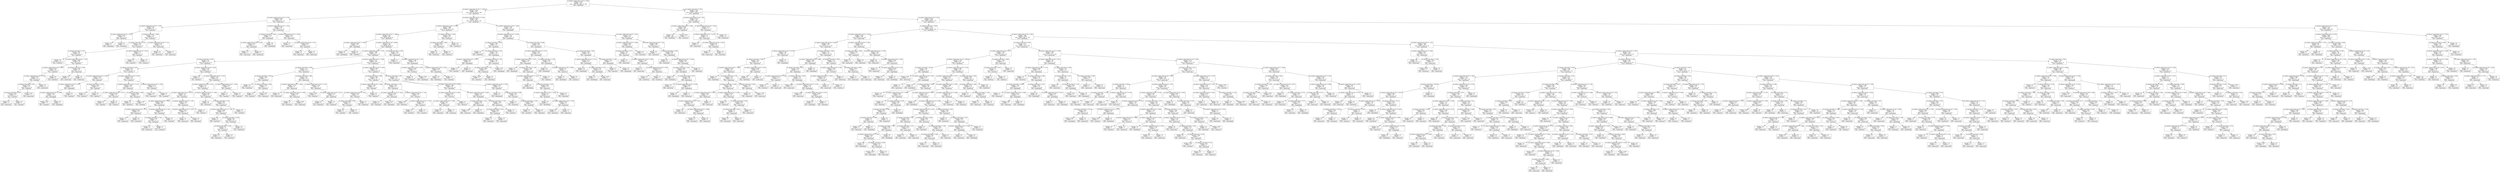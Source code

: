 digraph Tree {
node [shape=box] ;
0 [label="acc_phone_y_temp_mean_ws_30 <= -0.041\nentropy = 1.798\nsamples = 2512\nvalue = [482, 102, 1349, 139, 440]\nclass = labelSitting"] ;
1 [label="acc_phone_x_temp_mean_ws_30 <= -1.256\nentropy = 2.104\nsamples = 558\nvalue = [49, 102, 193, 46, 168]\nclass = labelSitting"] ;
0 -> 1 [labeldistance=2.5, labelangle=45, headlabel="True"] ;
2 [label="acc_phone_y_temp_mean_ws_30 <= -1.143\nentropy = 1.885\nsamples = 89\nvalue = [35, 32, 8, 2, 12]\nclass = labelCycling"] ;
1 -> 2 ;
3 [label="acc_phone_y_temp_mean_ws_30 <= -2.232\nentropy = 1.63\nsamples = 64\nvalue = [23, 32, 5, 2, 2]\nclass = labelOther"] ;
2 -> 3 ;
4 [label="acc_phone_z_temp_mean_ws_30 <= 8.795\nentropy = 0.918\nsamples = 6\nvalue = [0, 0, 4, 0, 2]\nclass = labelSitting"] ;
3 -> 4 ;
5 [label="entropy = 0.0\nsamples = 2\nvalue = [0, 0, 0, 0, 2]\nclass = labelWalking"] ;
4 -> 5 ;
6 [label="entropy = 0.0\nsamples = 4\nvalue = [0, 0, 4, 0, 0]\nclass = labelSitting"] ;
4 -> 6 ;
7 [label="acc_phone_z_max_freq <= 0.062\nentropy = 1.271\nsamples = 58\nvalue = [23, 32, 1, 2, 0]\nclass = labelOther"] ;
3 -> 7 ;
8 [label="acc_phone_x_max_freq <= 1.021\nentropy = 1.023\nsamples = 44\nvalue = [10, 32, 0, 2, 0]\nclass = labelOther"] ;
7 -> 8 ;
9 [label="acc_phone_x_max_freq <= 0.142\nentropy = 0.811\nsamples = 40\nvalue = [10, 30, 0, 0, 0]\nclass = labelOther"] ;
8 -> 9 ;
10 [label="entropy = 0.0\nsamples = 14\nvalue = [0, 14, 0, 0, 0]\nclass = labelOther"] ;
9 -> 10 ;
11 [label="acc_phone_y_temp_mean_ws_30 <= -1.301\nentropy = 0.961\nsamples = 26\nvalue = [10, 16, 0, 0, 0]\nclass = labelOther"] ;
9 -> 11 ;
12 [label="acc_phone_z_temp_mean_ws_30 <= 9.307\nentropy = 0.811\nsamples = 20\nvalue = [5, 15, 0, 0, 0]\nclass = labelOther"] ;
11 -> 12 ;
13 [label="acc_phone_z_temp_mean_ws_30 <= 9.239\nentropy = 0.94\nsamples = 14\nvalue = [5, 9, 0, 0, 0]\nclass = labelOther"] ;
12 -> 13 ;
14 [label="acc_phone_z_max_freq <= 0.047\nentropy = 0.811\nsamples = 12\nvalue = [3, 9, 0, 0, 0]\nclass = labelOther"] ;
13 -> 14 ;
15 [label="acc_phone_y_max_freq <= 0.267\nentropy = 0.503\nsamples = 9\nvalue = [1, 8, 0, 0, 0]\nclass = labelOther"] ;
14 -> 15 ;
16 [label="entropy = 1.0\nsamples = 2\nvalue = [1, 1, 0, 0, 0]\nclass = labelCycling"] ;
15 -> 16 ;
17 [label="entropy = 0.0\nsamples = 7\nvalue = [0, 7, 0, 0, 0]\nclass = labelOther"] ;
15 -> 17 ;
18 [label="entropy = 0.918\nsamples = 3\nvalue = [2, 1, 0, 0, 0]\nclass = labelCycling"] ;
14 -> 18 ;
19 [label="entropy = 0.0\nsamples = 2\nvalue = [2, 0, 0, 0, 0]\nclass = labelCycling"] ;
13 -> 19 ;
20 [label="entropy = 0.0\nsamples = 6\nvalue = [0, 6, 0, 0, 0]\nclass = labelOther"] ;
12 -> 20 ;
21 [label="acc_phone_y_max_freq <= 0.335\nentropy = 0.65\nsamples = 6\nvalue = [5, 1, 0, 0, 0]\nclass = labelCycling"] ;
11 -> 21 ;
22 [label="entropy = 1.0\nsamples = 2\nvalue = [1, 1, 0, 0, 0]\nclass = labelCycling"] ;
21 -> 22 ;
23 [label="entropy = 0.0\nsamples = 4\nvalue = [4, 0, 0, 0, 0]\nclass = labelCycling"] ;
21 -> 23 ;
24 [label="acc_phone_z_temp_mean_ws_30 <= 9.016\nentropy = 1.0\nsamples = 4\nvalue = [0, 2, 0, 2, 0]\nclass = labelOther"] ;
8 -> 24 ;
25 [label="entropy = 0.0\nsamples = 2\nvalue = [0, 2, 0, 0, 0]\nclass = labelOther"] ;
24 -> 25 ;
26 [label="entropy = 0.0\nsamples = 2\nvalue = [0, 0, 0, 2, 0]\nclass = labelStairs"] ;
24 -> 26 ;
27 [label="acc_phone_x_temp_mean_ws_30 <= -1.51\nentropy = 0.371\nsamples = 14\nvalue = [13, 0, 1, 0, 0]\nclass = labelCycling"] ;
7 -> 27 ;
28 [label="entropy = 0.0\nsamples = 12\nvalue = [12, 0, 0, 0, 0]\nclass = labelCycling"] ;
27 -> 28 ;
29 [label="entropy = 1.0\nsamples = 2\nvalue = [1, 0, 1, 0, 0]\nclass = labelCycling"] ;
27 -> 29 ;
30 [label="acc_phone_x_temp_mean_ws_30 <= -1.554\nentropy = 1.404\nsamples = 25\nvalue = [12, 0, 3, 0, 10]\nclass = labelCycling"] ;
2 -> 30 ;
31 [label="acc_phone_x_max_freq <= 0.249\nentropy = 0.779\nsamples = 13\nvalue = [3, 0, 0, 0, 10]\nclass = labelWalking"] ;
30 -> 31 ;
32 [label="acc_phone_z_temp_mean_ws_30 <= 9.109\nentropy = 0.811\nsamples = 4\nvalue = [3, 0, 0, 0, 1]\nclass = labelCycling"] ;
31 -> 32 ;
33 [label="entropy = 1.0\nsamples = 2\nvalue = [1, 0, 0, 0, 1]\nclass = labelCycling"] ;
32 -> 33 ;
34 [label="entropy = 0.0\nsamples = 2\nvalue = [2, 0, 0, 0, 0]\nclass = labelCycling"] ;
32 -> 34 ;
35 [label="entropy = 0.0\nsamples = 9\nvalue = [0, 0, 0, 0, 9]\nclass = labelWalking"] ;
31 -> 35 ;
36 [label="acc_phone_y_temp_mean_ws_30 <= -0.648\nentropy = 0.811\nsamples = 12\nvalue = [9, 0, 3, 0, 0]\nclass = labelCycling"] ;
30 -> 36 ;
37 [label="entropy = 0.0\nsamples = 7\nvalue = [7, 0, 0, 0, 0]\nclass = labelCycling"] ;
36 -> 37 ;
38 [label="acc_phone_y_temp_mean_ws_30 <= -0.57\nentropy = 0.971\nsamples = 5\nvalue = [2, 0, 3, 0, 0]\nclass = labelSitting"] ;
36 -> 38 ;
39 [label="entropy = 0.0\nsamples = 3\nvalue = [0, 0, 3, 0, 0]\nclass = labelSitting"] ;
38 -> 39 ;
40 [label="entropy = 0.0\nsamples = 2\nvalue = [2, 0, 0, 0, 0]\nclass = labelCycling"] ;
38 -> 40 ;
41 [label="acc_phone_y_temp_mean_ws_30 <= -0.574\nentropy = 1.939\nsamples = 469\nvalue = [14, 70, 185, 44, 156]\nclass = labelSitting"] ;
1 -> 41 ;
42 [label="acc_phone_x_temp_mean_ws_30 <= 0.409\nentropy = 1.988\nsamples = 306\nvalue = [8, 66, 131, 41, 60]\nclass = labelSitting"] ;
41 -> 42 ;
43 [label="acc_phone_y_temp_mean_ws_30 <= -2.986\nentropy = 2.057\nsamples = 266\nvalue = [8, 66, 96, 36, 60]\nclass = labelSitting"] ;
42 -> 43 ;
44 [label="acc_phone_x_temp_mean_ws_30 <= -0.982\nentropy = 0.998\nsamples = 17\nvalue = [0, 0, 0, 8, 9]\nclass = labelWalking"] ;
43 -> 44 ;
45 [label="entropy = 0.0\nsamples = 9\nvalue = [0, 0, 0, 0, 9]\nclass = labelWalking"] ;
44 -> 45 ;
46 [label="entropy = 0.0\nsamples = 8\nvalue = [0, 0, 0, 8, 0]\nclass = labelStairs"] ;
44 -> 46 ;
47 [label="acc_phone_z_temp_mean_ws_30 <= 9.886\nentropy = 2.02\nsamples = 249\nvalue = [8, 66, 96, 28, 51]\nclass = labelSitting"] ;
43 -> 47 ;
48 [label="acc_phone_y_temp_mean_ws_30 <= -1.191\nentropy = 1.988\nsamples = 221\nvalue = [8, 62, 92, 27, 32]\nclass = labelSitting"] ;
47 -> 48 ;
49 [label="acc_phone_z_max_freq <= 0.037\nentropy = 1.67\nsamples = 113\nvalue = [0, 43, 50, 10, 10]\nclass = labelSitting"] ;
48 -> 49 ;
50 [label="acc_phone_y_max_freq <= 0.487\nentropy = 1.878\nsamples = 44\nvalue = [0, 19, 10, 7, 8]\nclass = labelOther"] ;
49 -> 50 ;
51 [label="acc_phone_x_temp_mean_ws_30 <= 0.046\nentropy = 1.616\nsamples = 19\nvalue = [0, 8, 1, 2, 8]\nclass = labelOther"] ;
50 -> 51 ;
52 [label="acc_phone_z_temp_mean_ws_30 <= 9.703\nentropy = 1.239\nsamples = 13\nvalue = [0, 4, 1, 0, 8]\nclass = labelWalking"] ;
51 -> 52 ;
53 [label="acc_phone_x_temp_mean_ws_30 <= -0.689\nentropy = 0.922\nsamples = 10\nvalue = [0, 1, 1, 0, 8]\nclass = labelWalking"] ;
52 -> 53 ;
54 [label="entropy = 1.585\nsamples = 3\nvalue = [0, 1, 1, 0, 1]\nclass = labelOther"] ;
53 -> 54 ;
55 [label="entropy = 0.0\nsamples = 7\nvalue = [0, 0, 0, 0, 7]\nclass = labelWalking"] ;
53 -> 55 ;
56 [label="entropy = 0.0\nsamples = 3\nvalue = [0, 3, 0, 0, 0]\nclass = labelOther"] ;
52 -> 56 ;
57 [label="acc_phone_z_max_freq <= 0.019\nentropy = 0.918\nsamples = 6\nvalue = [0, 4, 0, 2, 0]\nclass = labelOther"] ;
51 -> 57 ;
58 [label="entropy = 0.0\nsamples = 4\nvalue = [0, 4, 0, 0, 0]\nclass = labelOther"] ;
57 -> 58 ;
59 [label="entropy = 0.0\nsamples = 2\nvalue = [0, 0, 0, 2, 0]\nclass = labelStairs"] ;
57 -> 59 ;
60 [label="acc_phone_z_temp_mean_ws_30 <= 9.267\nentropy = 1.516\nsamples = 25\nvalue = [0, 11, 9, 5, 0]\nclass = labelOther"] ;
50 -> 60 ;
61 [label="acc_phone_y_temp_mean_ws_30 <= -1.714\nentropy = 1.506\nsamples = 15\nvalue = [0, 3, 7, 5, 0]\nclass = labelSitting"] ;
60 -> 61 ;
62 [label="acc_phone_x_temp_mean_ws_30 <= -0.771\nentropy = 0.918\nsamples = 6\nvalue = [0, 2, 0, 4, 0]\nclass = labelStairs"] ;
61 -> 62 ;
63 [label="entropy = 0.0\nsamples = 2\nvalue = [0, 2, 0, 0, 0]\nclass = labelOther"] ;
62 -> 63 ;
64 [label="entropy = 0.0\nsamples = 4\nvalue = [0, 0, 0, 4, 0]\nclass = labelStairs"] ;
62 -> 64 ;
65 [label="acc_phone_x_max_freq <= 1.406\nentropy = 0.986\nsamples = 9\nvalue = [0, 1, 7, 1, 0]\nclass = labelSitting"] ;
61 -> 65 ;
66 [label="entropy = 0.0\nsamples = 6\nvalue = [0, 0, 6, 0, 0]\nclass = labelSitting"] ;
65 -> 66 ;
67 [label="entropy = 1.585\nsamples = 3\nvalue = [0, 1, 1, 1, 0]\nclass = labelOther"] ;
65 -> 67 ;
68 [label="acc_phone_x_temp_mean_ws_30 <= -0.393\nentropy = 0.722\nsamples = 10\nvalue = [0, 8, 2, 0, 0]\nclass = labelOther"] ;
60 -> 68 ;
69 [label="entropy = 0.918\nsamples = 3\nvalue = [0, 1, 2, 0, 0]\nclass = labelSitting"] ;
68 -> 69 ;
70 [label="entropy = 0.0\nsamples = 7\nvalue = [0, 7, 0, 0, 0]\nclass = labelOther"] ;
68 -> 70 ;
71 [label="acc_phone_z_temp_mean_ws_30 <= 8.818\nentropy = 1.331\nsamples = 69\nvalue = [0, 24, 40, 3, 2]\nclass = labelSitting"] ;
49 -> 71 ;
72 [label="entropy = 0.0\nsamples = 8\nvalue = [0, 8, 0, 0, 0]\nclass = labelOther"] ;
71 -> 72 ;
73 [label="acc_phone_z_temp_mean_ws_30 <= 9.573\nentropy = 1.281\nsamples = 61\nvalue = [0, 16, 40, 3, 2]\nclass = labelSitting"] ;
71 -> 73 ;
74 [label="acc_phone_z_temp_mean_ws_30 <= 9.19\nentropy = 1.171\nsamples = 57\nvalue = [0, 13, 40, 3, 1]\nclass = labelSitting"] ;
73 -> 74 ;
75 [label="acc_phone_z_temp_mean_ws_30 <= 9.144\nentropy = 1.23\nsamples = 26\nvalue = [0, 3, 19, 3, 1]\nclass = labelSitting"] ;
74 -> 75 ;
76 [label="acc_phone_z_temp_mean_ws_30 <= 9.063\nentropy = 0.884\nsamples = 20\nvalue = [0, 3, 16, 1, 0]\nclass = labelSitting"] ;
75 -> 76 ;
77 [label="acc_phone_x_temp_mean_ws_30 <= -1.072\nentropy = 0.391\nsamples = 13\nvalue = [0, 0, 12, 1, 0]\nclass = labelSitting"] ;
76 -> 77 ;
78 [label="entropy = 1.0\nsamples = 2\nvalue = [0, 0, 1, 1, 0]\nclass = labelSitting"] ;
77 -> 78 ;
79 [label="entropy = 0.0\nsamples = 11\nvalue = [0, 0, 11, 0, 0]\nclass = labelSitting"] ;
77 -> 79 ;
80 [label="acc_phone_x_temp_mean_ws_30 <= 0.09\nentropy = 0.985\nsamples = 7\nvalue = [0, 3, 4, 0, 0]\nclass = labelSitting"] ;
76 -> 80 ;
81 [label="acc_phone_x_max_freq <= 1.218\nentropy = 0.722\nsamples = 5\nvalue = [0, 1, 4, 0, 0]\nclass = labelSitting"] ;
80 -> 81 ;
82 [label="entropy = 0.0\nsamples = 3\nvalue = [0, 0, 3, 0, 0]\nclass = labelSitting"] ;
81 -> 82 ;
83 [label="entropy = 1.0\nsamples = 2\nvalue = [0, 1, 1, 0, 0]\nclass = labelOther"] ;
81 -> 83 ;
84 [label="entropy = 0.0\nsamples = 2\nvalue = [0, 2, 0, 0, 0]\nclass = labelOther"] ;
80 -> 84 ;
85 [label="acc_phone_y_temp_mean_ws_30 <= -1.617\nentropy = 1.459\nsamples = 6\nvalue = [0, 0, 3, 2, 1]\nclass = labelSitting"] ;
75 -> 85 ;
86 [label="acc_phone_x_temp_mean_ws_30 <= -0.015\nentropy = 0.811\nsamples = 4\nvalue = [0, 0, 3, 1, 0]\nclass = labelSitting"] ;
85 -> 86 ;
87 [label="entropy = 1.0\nsamples = 2\nvalue = [0, 0, 1, 1, 0]\nclass = labelSitting"] ;
86 -> 87 ;
88 [label="entropy = 0.0\nsamples = 2\nvalue = [0, 0, 2, 0, 0]\nclass = labelSitting"] ;
86 -> 88 ;
89 [label="entropy = 1.0\nsamples = 2\nvalue = [0, 0, 0, 1, 1]\nclass = labelStairs"] ;
85 -> 89 ;
90 [label="acc_phone_y_temp_mean_ws_30 <= -1.845\nentropy = 0.907\nsamples = 31\nvalue = [0, 10, 21, 0, 0]\nclass = labelSitting"] ;
74 -> 90 ;
91 [label="entropy = 0.0\nsamples = 6\nvalue = [0, 0, 6, 0, 0]\nclass = labelSitting"] ;
90 -> 91 ;
92 [label="acc_phone_x_max_freq <= 1.28\nentropy = 0.971\nsamples = 25\nvalue = [0, 10, 15, 0, 0]\nclass = labelSitting"] ;
90 -> 92 ;
93 [label="acc_phone_y_temp_mean_ws_30 <= -1.749\nentropy = 0.863\nsamples = 21\nvalue = [0, 6, 15, 0, 0]\nclass = labelSitting"] ;
92 -> 93 ;
94 [label="entropy = 0.0\nsamples = 3\nvalue = [0, 3, 0, 0, 0]\nclass = labelOther"] ;
93 -> 94 ;
95 [label="acc_phone_y_max_freq <= 0.264\nentropy = 0.65\nsamples = 18\nvalue = [0, 3, 15, 0, 0]\nclass = labelSitting"] ;
93 -> 95 ;
96 [label="acc_phone_y_max_freq <= 0.168\nentropy = 1.0\nsamples = 6\nvalue = [0, 3, 3, 0, 0]\nclass = labelOther"] ;
95 -> 96 ;
97 [label="entropy = 0.0\nsamples = 3\nvalue = [0, 0, 3, 0, 0]\nclass = labelSitting"] ;
96 -> 97 ;
98 [label="entropy = 0.0\nsamples = 3\nvalue = [0, 3, 0, 0, 0]\nclass = labelOther"] ;
96 -> 98 ;
99 [label="entropy = 0.0\nsamples = 12\nvalue = [0, 0, 12, 0, 0]\nclass = labelSitting"] ;
95 -> 99 ;
100 [label="entropy = 0.0\nsamples = 4\nvalue = [0, 4, 0, 0, 0]\nclass = labelOther"] ;
92 -> 100 ;
101 [label="acc_phone_y_temp_mean_ws_30 <= -1.538\nentropy = 0.811\nsamples = 4\nvalue = [0, 3, 0, 0, 1]\nclass = labelOther"] ;
73 -> 101 ;
102 [label="entropy = 1.0\nsamples = 2\nvalue = [0, 1, 0, 0, 1]\nclass = labelOther"] ;
101 -> 102 ;
103 [label="entropy = 0.0\nsamples = 2\nvalue = [0, 2, 0, 0, 0]\nclass = labelOther"] ;
101 -> 103 ;
104 [label="acc_phone_x_temp_mean_ws_30 <= -0.626\nentropy = 2.137\nsamples = 108\nvalue = [8, 19, 42, 17, 22]\nclass = labelSitting"] ;
48 -> 104 ;
105 [label="acc_phone_x_max_freq <= 0.859\nentropy = 1.774\nsamples = 36\nvalue = [8, 0, 17, 8, 3]\nclass = labelSitting"] ;
104 -> 105 ;
106 [label="acc_phone_z_max_freq <= 0.045\nentropy = 1.086\nsamples = 17\nvalue = [0, 0, 12, 4, 1]\nclass = labelSitting"] ;
105 -> 106 ;
107 [label="entropy = 0.0\nsamples = 10\nvalue = [0, 0, 10, 0, 0]\nclass = labelSitting"] ;
106 -> 107 ;
108 [label="acc_phone_y_max_freq <= 0.836\nentropy = 1.379\nsamples = 7\nvalue = [0, 0, 2, 4, 1]\nclass = labelStairs"] ;
106 -> 108 ;
109 [label="entropy = 0.0\nsamples = 4\nvalue = [0, 0, 0, 4, 0]\nclass = labelStairs"] ;
108 -> 109 ;
110 [label="entropy = 0.918\nsamples = 3\nvalue = [0, 0, 2, 0, 1]\nclass = labelSitting"] ;
108 -> 110 ;
111 [label="acc_phone_y_max_freq <= 0.884\nentropy = 1.847\nsamples = 19\nvalue = [8, 0, 5, 4, 2]\nclass = labelCycling"] ;
105 -> 111 ;
112 [label="acc_phone_x_temp_mean_ws_30 <= -0.902\nentropy = 1.278\nsamples = 11\nvalue = [8, 0, 1, 1, 1]\nclass = labelCycling"] ;
111 -> 112 ;
113 [label="entropy = 0.0\nsamples = 6\nvalue = [6, 0, 0, 0, 0]\nclass = labelCycling"] ;
112 -> 113 ;
114 [label="acc_phone_x_temp_mean_ws_30 <= -0.854\nentropy = 1.922\nsamples = 5\nvalue = [2, 0, 1, 1, 1]\nclass = labelCycling"] ;
112 -> 114 ;
115 [label="entropy = 1.0\nsamples = 2\nvalue = [0, 0, 1, 0, 1]\nclass = labelSitting"] ;
114 -> 115 ;
116 [label="entropy = 0.918\nsamples = 3\nvalue = [2, 0, 0, 1, 0]\nclass = labelCycling"] ;
114 -> 116 ;
117 [label="acc_phone_y_temp_mean_ws_30 <= -1.014\nentropy = 1.406\nsamples = 8\nvalue = [0, 0, 4, 3, 1]\nclass = labelSitting"] ;
111 -> 117 ;
118 [label="entropy = 0.918\nsamples = 3\nvalue = [0, 0, 0, 2, 1]\nclass = labelStairs"] ;
117 -> 118 ;
119 [label="acc_phone_z_temp_mean_ws_30 <= 9.317\nentropy = 0.722\nsamples = 5\nvalue = [0, 0, 4, 1, 0]\nclass = labelSitting"] ;
117 -> 119 ;
120 [label="entropy = 0.0\nsamples = 3\nvalue = [0, 0, 3, 0, 0]\nclass = labelSitting"] ;
119 -> 120 ;
121 [label="entropy = 1.0\nsamples = 2\nvalue = [0, 0, 1, 1, 0]\nclass = labelSitting"] ;
119 -> 121 ;
122 [label="acc_phone_y_temp_mean_ws_30 <= -0.874\nentropy = 1.919\nsamples = 72\nvalue = [0, 19, 25, 9, 19]\nclass = labelSitting"] ;
104 -> 122 ;
123 [label="acc_phone_x_max_freq <= 0.969\nentropy = 1.636\nsamples = 30\nvalue = [0, 14, 10, 1, 5]\nclass = labelOther"] ;
122 -> 123 ;
124 [label="acc_phone_x_temp_mean_ws_30 <= -0.083\nentropy = 1.041\nsamples = 12\nvalue = [0, 9, 1, 0, 2]\nclass = labelOther"] ;
123 -> 124 ;
125 [label="acc_phone_x_temp_mean_ws_30 <= -0.441\nentropy = 1.459\nsamples = 6\nvalue = [0, 3, 1, 0, 2]\nclass = labelOther"] ;
124 -> 125 ;
126 [label="acc_phone_z_max_freq <= 0.094\nentropy = 0.811\nsamples = 4\nvalue = [0, 3, 0, 0, 1]\nclass = labelOther"] ;
125 -> 126 ;
127 [label="entropy = 0.0\nsamples = 2\nvalue = [0, 2, 0, 0, 0]\nclass = labelOther"] ;
126 -> 127 ;
128 [label="entropy = 1.0\nsamples = 2\nvalue = [0, 1, 0, 0, 1]\nclass = labelOther"] ;
126 -> 128 ;
129 [label="entropy = 1.0\nsamples = 2\nvalue = [0, 0, 1, 0, 1]\nclass = labelSitting"] ;
125 -> 129 ;
130 [label="entropy = 0.0\nsamples = 6\nvalue = [0, 6, 0, 0, 0]\nclass = labelOther"] ;
124 -> 130 ;
131 [label="acc_phone_x_max_freq <= 1.141\nentropy = 1.676\nsamples = 18\nvalue = [0, 5, 9, 1, 3]\nclass = labelSitting"] ;
123 -> 131 ;
132 [label="acc_phone_y_temp_mean_ws_30 <= -0.941\nentropy = 0.764\nsamples = 9\nvalue = [0, 0, 7, 0, 2]\nclass = labelSitting"] ;
131 -> 132 ;
133 [label="entropy = 0.0\nsamples = 6\nvalue = [0, 0, 6, 0, 0]\nclass = labelSitting"] ;
132 -> 133 ;
134 [label="entropy = 0.918\nsamples = 3\nvalue = [0, 0, 1, 0, 2]\nclass = labelWalking"] ;
132 -> 134 ;
135 [label="acc_phone_y_temp_mean_ws_30 <= -1.08\nentropy = 1.658\nsamples = 9\nvalue = [0, 5, 2, 1, 1]\nclass = labelOther"] ;
131 -> 135 ;
136 [label="entropy = 0.918\nsamples = 3\nvalue = [0, 0, 2, 0, 1]\nclass = labelSitting"] ;
135 -> 136 ;
137 [label="acc_phone_x_temp_mean_ws_30 <= -0.182\nentropy = 0.65\nsamples = 6\nvalue = [0, 5, 0, 1, 0]\nclass = labelOther"] ;
135 -> 137 ;
138 [label="entropy = 0.0\nsamples = 4\nvalue = [0, 4, 0, 0, 0]\nclass = labelOther"] ;
137 -> 138 ;
139 [label="entropy = 1.0\nsamples = 2\nvalue = [0, 1, 0, 1, 0]\nclass = labelOther"] ;
137 -> 139 ;
140 [label="acc_phone_z_max_freq <= 0.097\nentropy = 1.88\nsamples = 42\nvalue = [0, 5, 15, 8, 14]\nclass = labelSitting"] ;
122 -> 140 ;
141 [label="acc_phone_x_temp_mean_ws_30 <= -0.462\nentropy = 1.566\nsamples = 30\nvalue = [0, 0, 12, 8, 10]\nclass = labelSitting"] ;
140 -> 141 ;
142 [label="acc_phone_z_temp_mean_ws_30 <= 9.454\nentropy = 0.918\nsamples = 9\nvalue = [0, 0, 3, 6, 0]\nclass = labelStairs"] ;
141 -> 142 ;
143 [label="acc_phone_z_temp_mean_ws_30 <= 9.389\nentropy = 0.811\nsamples = 4\nvalue = [0, 0, 3, 1, 0]\nclass = labelSitting"] ;
142 -> 143 ;
144 [label="entropy = 0.0\nsamples = 2\nvalue = [0, 0, 2, 0, 0]\nclass = labelSitting"] ;
143 -> 144 ;
145 [label="entropy = 1.0\nsamples = 2\nvalue = [0, 0, 1, 1, 0]\nclass = labelSitting"] ;
143 -> 145 ;
146 [label="entropy = 0.0\nsamples = 5\nvalue = [0, 0, 0, 5, 0]\nclass = labelStairs"] ;
142 -> 146 ;
147 [label="acc_phone_z_temp_mean_ws_30 <= 9.491\nentropy = 1.357\nsamples = 21\nvalue = [0, 0, 9, 2, 10]\nclass = labelWalking"] ;
141 -> 147 ;
148 [label="acc_phone_x_max_freq <= 1.144\nentropy = 0.922\nsamples = 10\nvalue = [0, 0, 1, 1, 8]\nclass = labelWalking"] ;
147 -> 148 ;
149 [label="entropy = 1.585\nsamples = 3\nvalue = [0, 0, 1, 1, 1]\nclass = labelSitting"] ;
148 -> 149 ;
150 [label="entropy = 0.0\nsamples = 7\nvalue = [0, 0, 0, 0, 7]\nclass = labelWalking"] ;
148 -> 150 ;
151 [label="acc_phone_y_max_freq <= 1.131\nentropy = 1.096\nsamples = 11\nvalue = [0, 0, 8, 1, 2]\nclass = labelSitting"] ;
147 -> 151 ;
152 [label="acc_phone_y_max_freq <= 0.519\nentropy = 0.503\nsamples = 9\nvalue = [0, 0, 8, 0, 1]\nclass = labelSitting"] ;
151 -> 152 ;
153 [label="entropy = 1.0\nsamples = 2\nvalue = [0, 0, 1, 0, 1]\nclass = labelSitting"] ;
152 -> 153 ;
154 [label="entropy = 0.0\nsamples = 7\nvalue = [0, 0, 7, 0, 0]\nclass = labelSitting"] ;
152 -> 154 ;
155 [label="entropy = 1.0\nsamples = 2\nvalue = [0, 0, 0, 1, 1]\nclass = labelStairs"] ;
151 -> 155 ;
156 [label="acc_phone_x_temp_mean_ws_30 <= -0.504\nentropy = 1.555\nsamples = 12\nvalue = [0, 5, 3, 0, 4]\nclass = labelOther"] ;
140 -> 156 ;
157 [label="entropy = 0.0\nsamples = 3\nvalue = [0, 0, 0, 0, 3]\nclass = labelWalking"] ;
156 -> 157 ;
158 [label="acc_phone_y_max_freq <= 0.964\nentropy = 1.352\nsamples = 9\nvalue = [0, 5, 3, 0, 1]\nclass = labelOther"] ;
156 -> 158 ;
159 [label="entropy = 1.0\nsamples = 2\nvalue = [0, 0, 1, 0, 1]\nclass = labelSitting"] ;
158 -> 159 ;
160 [label="acc_phone_x_max_freq <= 1.324\nentropy = 0.863\nsamples = 7\nvalue = [0, 5, 2, 0, 0]\nclass = labelOther"] ;
158 -> 160 ;
161 [label="entropy = 0.0\nsamples = 5\nvalue = [0, 5, 0, 0, 0]\nclass = labelOther"] ;
160 -> 161 ;
162 [label="entropy = 0.0\nsamples = 2\nvalue = [0, 0, 2, 0, 0]\nclass = labelSitting"] ;
160 -> 162 ;
163 [label="acc_phone_x_max_freq <= 0.539\nentropy = 1.353\nsamples = 28\nvalue = [0, 4, 4, 1, 19]\nclass = labelWalking"] ;
47 -> 163 ;
164 [label="entropy = 0.0\nsamples = 3\nvalue = [0, 0, 3, 0, 0]\nclass = labelSitting"] ;
163 -> 164 ;
165 [label="acc_phone_x_temp_mean_ws_30 <= -0.22\nentropy = 1.095\nsamples = 25\nvalue = [0, 4, 1, 1, 19]\nclass = labelWalking"] ;
163 -> 165 ;
166 [label="acc_phone_y_temp_mean_ws_30 <= -0.975\nentropy = 1.459\nsamples = 6\nvalue = [0, 3, 0, 1, 2]\nclass = labelOther"] ;
165 -> 166 ;
167 [label="entropy = 0.0\nsamples = 3\nvalue = [0, 3, 0, 0, 0]\nclass = labelOther"] ;
166 -> 167 ;
168 [label="entropy = 0.918\nsamples = 3\nvalue = [0, 0, 0, 1, 2]\nclass = labelWalking"] ;
166 -> 168 ;
169 [label="acc_phone_x_temp_mean_ws_30 <= 0.225\nentropy = 0.591\nsamples = 19\nvalue = [0, 1, 1, 0, 17]\nclass = labelWalking"] ;
165 -> 169 ;
170 [label="entropy = 0.0\nsamples = 17\nvalue = [0, 0, 0, 0, 17]\nclass = labelWalking"] ;
169 -> 170 ;
171 [label="entropy = 1.0\nsamples = 2\nvalue = [0, 1, 1, 0, 0]\nclass = labelOther"] ;
169 -> 171 ;
172 [label="acc_phone_y_max_freq <= 0.346\nentropy = 0.544\nsamples = 40\nvalue = [0, 0, 35, 5, 0]\nclass = labelSitting"] ;
42 -> 172 ;
173 [label="acc_phone_z_max_freq <= 0.049\nentropy = 0.918\nsamples = 15\nvalue = [0, 0, 10, 5, 0]\nclass = labelSitting"] ;
172 -> 173 ;
174 [label="entropy = 0.0\nsamples = 10\nvalue = [0, 0, 10, 0, 0]\nclass = labelSitting"] ;
173 -> 174 ;
175 [label="entropy = 0.0\nsamples = 5\nvalue = [0, 0, 0, 5, 0]\nclass = labelStairs"] ;
173 -> 175 ;
176 [label="entropy = 0.0\nsamples = 25\nvalue = [0, 0, 25, 0, 0]\nclass = labelSitting"] ;
172 -> 176 ;
177 [label="acc_phone_x_temp_mean_ws_30 <= -0.028\nentropy = 1.391\nsamples = 163\nvalue = [6, 4, 54, 3, 96]\nclass = labelWalking"] ;
41 -> 177 ;
178 [label="acc_phone_z_temp_mean_ws_30 <= 9.198\nentropy = 1.237\nsamples = 105\nvalue = [3, 4, 18, 3, 77]\nclass = labelWalking"] ;
177 -> 178 ;
179 [label="acc_phone_x_max_freq <= 0.355\nentropy = 1.648\nsamples = 21\nvalue = [1, 3, 10, 0, 7]\nclass = labelSitting"] ;
178 -> 179 ;
180 [label="entropy = 0.0\nsamples = 5\nvalue = [0, 0, 5, 0, 0]\nclass = labelSitting"] ;
179 -> 180 ;
181 [label="acc_phone_y_max_freq <= 1.041\nentropy = 1.749\nsamples = 16\nvalue = [1, 3, 5, 0, 7]\nclass = labelWalking"] ;
179 -> 181 ;
182 [label="acc_phone_z_temp_mean_ws_30 <= 9.037\nentropy = 0.65\nsamples = 6\nvalue = [0, 1, 0, 0, 5]\nclass = labelWalking"] ;
181 -> 182 ;
183 [label="entropy = 1.0\nsamples = 2\nvalue = [0, 1, 0, 0, 1]\nclass = labelOther"] ;
182 -> 183 ;
184 [label="entropy = 0.0\nsamples = 4\nvalue = [0, 0, 0, 0, 4]\nclass = labelWalking"] ;
182 -> 184 ;
185 [label="acc_phone_y_max_freq <= 1.425\nentropy = 1.761\nsamples = 10\nvalue = [1, 2, 5, 0, 2]\nclass = labelSitting"] ;
181 -> 185 ;
186 [label="acc_phone_x_max_freq <= 1.133\nentropy = 0.863\nsamples = 7\nvalue = [0, 2, 5, 0, 0]\nclass = labelSitting"] ;
185 -> 186 ;
187 [label="entropy = 0.918\nsamples = 3\nvalue = [0, 2, 1, 0, 0]\nclass = labelOther"] ;
186 -> 187 ;
188 [label="entropy = 0.0\nsamples = 4\nvalue = [0, 0, 4, 0, 0]\nclass = labelSitting"] ;
186 -> 188 ;
189 [label="entropy = 0.918\nsamples = 3\nvalue = [1, 0, 0, 0, 2]\nclass = labelWalking"] ;
185 -> 189 ;
190 [label="acc_phone_z_max_freq <= 0.086\nentropy = 0.918\nsamples = 84\nvalue = [2, 1, 8, 3, 70]\nclass = labelWalking"] ;
178 -> 190 ;
191 [label="acc_phone_z_temp_mean_ws_30 <= 9.722\nentropy = 1.097\nsamples = 36\nvalue = [0, 0, 7, 3, 26]\nclass = labelWalking"] ;
190 -> 191 ;
192 [label="acc_phone_x_temp_mean_ws_30 <= -0.87\nentropy = 1.143\nsamples = 22\nvalue = [0, 0, 7, 1, 14]\nclass = labelWalking"] ;
191 -> 192 ;
193 [label="entropy = 0.0\nsamples = 8\nvalue = [0, 0, 0, 0, 8]\nclass = labelWalking"] ;
192 -> 193 ;
194 [label="acc_phone_x_max_freq <= 1.485\nentropy = 1.296\nsamples = 14\nvalue = [0, 0, 7, 1, 6]\nclass = labelSitting"] ;
192 -> 194 ;
195 [label="acc_phone_y_temp_mean_ws_30 <= -0.511\nentropy = 0.98\nsamples = 12\nvalue = [0, 0, 7, 0, 5]\nclass = labelSitting"] ;
194 -> 195 ;
196 [label="entropy = 0.0\nsamples = 2\nvalue = [0, 0, 0, 0, 2]\nclass = labelWalking"] ;
195 -> 196 ;
197 [label="acc_phone_x_max_freq <= 1.261\nentropy = 0.881\nsamples = 10\nvalue = [0, 0, 7, 0, 3]\nclass = labelSitting"] ;
195 -> 197 ;
198 [label="acc_phone_x_temp_mean_ws_30 <= -0.559\nentropy = 1.0\nsamples = 6\nvalue = [0, 0, 3, 0, 3]\nclass = labelSitting"] ;
197 -> 198 ;
199 [label="entropy = 0.0\nsamples = 2\nvalue = [0, 0, 0, 0, 2]\nclass = labelWalking"] ;
198 -> 199 ;
200 [label="acc_phone_x_temp_mean_ws_30 <= -0.361\nentropy = 0.811\nsamples = 4\nvalue = [0, 0, 3, 0, 1]\nclass = labelSitting"] ;
198 -> 200 ;
201 [label="entropy = 0.0\nsamples = 2\nvalue = [0, 0, 2, 0, 0]\nclass = labelSitting"] ;
200 -> 201 ;
202 [label="entropy = 1.0\nsamples = 2\nvalue = [0, 0, 1, 0, 1]\nclass = labelSitting"] ;
200 -> 202 ;
203 [label="entropy = 0.0\nsamples = 4\nvalue = [0, 0, 4, 0, 0]\nclass = labelSitting"] ;
197 -> 203 ;
204 [label="entropy = 1.0\nsamples = 2\nvalue = [0, 0, 0, 1, 1]\nclass = labelStairs"] ;
194 -> 204 ;
205 [label="acc_phone_y_max_freq <= 1.249\nentropy = 0.592\nsamples = 14\nvalue = [0, 0, 0, 2, 12]\nclass = labelWalking"] ;
191 -> 205 ;
206 [label="entropy = 0.0\nsamples = 10\nvalue = [0, 0, 0, 0, 10]\nclass = labelWalking"] ;
205 -> 206 ;
207 [label="acc_phone_z_temp_mean_ws_30 <= 9.806\nentropy = 1.0\nsamples = 4\nvalue = [0, 0, 0, 2, 2]\nclass = labelStairs"] ;
205 -> 207 ;
208 [label="entropy = 0.0\nsamples = 2\nvalue = [0, 0, 0, 0, 2]\nclass = labelWalking"] ;
207 -> 208 ;
209 [label="entropy = 0.0\nsamples = 2\nvalue = [0, 0, 0, 2, 0]\nclass = labelStairs"] ;
207 -> 209 ;
210 [label="acc_phone_y_max_freq <= 1.484\nentropy = 0.539\nsamples = 48\nvalue = [2, 1, 1, 0, 44]\nclass = labelWalking"] ;
190 -> 210 ;
211 [label="acc_phone_y_temp_mean_ws_30 <= -0.147\nentropy = 0.271\nsamples = 43\nvalue = [2, 0, 0, 0, 41]\nclass = labelWalking"] ;
210 -> 211 ;
212 [label="entropy = 0.0\nsamples = 33\nvalue = [0, 0, 0, 0, 33]\nclass = labelWalking"] ;
211 -> 212 ;
213 [label="acc_phone_x_max_freq <= 1.14\nentropy = 0.722\nsamples = 10\nvalue = [2, 0, 0, 0, 8]\nclass = labelWalking"] ;
211 -> 213 ;
214 [label="entropy = 0.0\nsamples = 7\nvalue = [0, 0, 0, 0, 7]\nclass = labelWalking"] ;
213 -> 214 ;
215 [label="entropy = 0.918\nsamples = 3\nvalue = [2, 0, 0, 0, 1]\nclass = labelCycling"] ;
213 -> 215 ;
216 [label="acc_phone_y_max_freq <= 1.538\nentropy = 1.371\nsamples = 5\nvalue = [0, 1, 1, 0, 3]\nclass = labelWalking"] ;
210 -> 216 ;
217 [label="entropy = 1.0\nsamples = 2\nvalue = [0, 1, 1, 0, 0]\nclass = labelOther"] ;
216 -> 217 ;
218 [label="entropy = 0.0\nsamples = 3\nvalue = [0, 0, 0, 0, 3]\nclass = labelWalking"] ;
216 -> 218 ;
219 [label="acc_phone_z_temp_mean_ws_30 <= 9.518\nentropy = 1.176\nsamples = 58\nvalue = [3, 0, 36, 0, 19]\nclass = labelSitting"] ;
177 -> 219 ;
220 [label="acc_phone_x_temp_mean_ws_30 <= 0.628\nentropy = 0.884\nsamples = 20\nvalue = [3, 0, 16, 0, 1]\nclass = labelSitting"] ;
219 -> 220 ;
221 [label="acc_phone_x_max_freq <= 0.711\nentropy = 1.352\nsamples = 9\nvalue = [3, 0, 5, 0, 1]\nclass = labelSitting"] ;
220 -> 221 ;
222 [label="entropy = 0.0\nsamples = 2\nvalue = [2, 0, 0, 0, 0]\nclass = labelCycling"] ;
221 -> 222 ;
223 [label="acc_phone_x_temp_mean_ws_30 <= 0.028\nentropy = 1.149\nsamples = 7\nvalue = [1, 0, 5, 0, 1]\nclass = labelSitting"] ;
221 -> 223 ;
224 [label="entropy = 1.0\nsamples = 2\nvalue = [1, 0, 1, 0, 0]\nclass = labelCycling"] ;
223 -> 224 ;
225 [label="acc_phone_x_temp_mean_ws_30 <= 0.194\nentropy = 0.722\nsamples = 5\nvalue = [0, 0, 4, 0, 1]\nclass = labelSitting"] ;
223 -> 225 ;
226 [label="entropy = 0.0\nsamples = 3\nvalue = [0, 0, 3, 0, 0]\nclass = labelSitting"] ;
225 -> 226 ;
227 [label="entropy = 1.0\nsamples = 2\nvalue = [0, 0, 1, 0, 1]\nclass = labelSitting"] ;
225 -> 227 ;
228 [label="entropy = 0.0\nsamples = 11\nvalue = [0, 0, 11, 0, 0]\nclass = labelSitting"] ;
220 -> 228 ;
229 [label="acc_phone_y_temp_mean_ws_30 <= -0.42\nentropy = 0.998\nsamples = 38\nvalue = [0, 0, 20, 0, 18]\nclass = labelSitting"] ;
219 -> 229 ;
230 [label="entropy = 0.0\nsamples = 7\nvalue = [0, 0, 7, 0, 0]\nclass = labelSitting"] ;
229 -> 230 ;
231 [label="acc_phone_z_max_freq <= 0.003\nentropy = 0.981\nsamples = 31\nvalue = [0, 0, 13, 0, 18]\nclass = labelWalking"] ;
229 -> 231 ;
232 [label="entropy = 0.0\nsamples = 6\nvalue = [0, 0, 6, 0, 0]\nclass = labelSitting"] ;
231 -> 232 ;
233 [label="acc_phone_z_temp_mean_ws_30 <= 10.019\nentropy = 0.855\nsamples = 25\nvalue = [0, 0, 7, 0, 18]\nclass = labelWalking"] ;
231 -> 233 ;
234 [label="acc_phone_z_max_freq <= 0.06\nentropy = 0.592\nsamples = 21\nvalue = [0, 0, 3, 0, 18]\nclass = labelWalking"] ;
233 -> 234 ;
235 [label="entropy = 0.0\nsamples = 11\nvalue = [0, 0, 0, 0, 11]\nclass = labelWalking"] ;
234 -> 235 ;
236 [label="acc_phone_z_max_freq <= 0.072\nentropy = 0.881\nsamples = 10\nvalue = [0, 0, 3, 0, 7]\nclass = labelWalking"] ;
234 -> 236 ;
237 [label="entropy = 0.0\nsamples = 2\nvalue = [0, 0, 2, 0, 0]\nclass = labelSitting"] ;
236 -> 237 ;
238 [label="acc_phone_x_temp_mean_ws_30 <= 0.286\nentropy = 0.544\nsamples = 8\nvalue = [0, 0, 1, 0, 7]\nclass = labelWalking"] ;
236 -> 238 ;
239 [label="entropy = 0.0\nsamples = 6\nvalue = [0, 0, 0, 0, 6]\nclass = labelWalking"] ;
238 -> 239 ;
240 [label="entropy = 1.0\nsamples = 2\nvalue = [0, 0, 1, 0, 1]\nclass = labelSitting"] ;
238 -> 240 ;
241 [label="entropy = 0.0\nsamples = 4\nvalue = [0, 0, 4, 0, 0]\nclass = labelSitting"] ;
233 -> 241 ;
242 [label="acc_phone_z_max_freq <= 0.001\nentropy = 1.535\nsamples = 1954\nvalue = [433, 0, 1156, 93, 272]\nclass = labelSitting"] ;
0 -> 242 [labeldistance=2.5, labelangle=-45, headlabel="False"] ;
243 [label="acc_phone_x_temp_mean_ws_30 <= 0.45\nentropy = 0.178\nsamples = 305\nvalue = [5, 0, 298, 2, 0]\nclass = labelSitting"] ;
242 -> 243 ;
244 [label="acc_phone_z_temp_mean_ws_30 <= 9.649\nentropy = 0.061\nsamples = 283\nvalue = [0, 0, 281, 2, 0]\nclass = labelSitting"] ;
243 -> 244 ;
245 [label="entropy = 0.0\nsamples = 280\nvalue = [0, 0, 280, 0, 0]\nclass = labelSitting"] ;
244 -> 245 ;
246 [label="entropy = 0.918\nsamples = 3\nvalue = [0, 0, 1, 2, 0]\nclass = labelStairs"] ;
244 -> 246 ;
247 [label="acc_phone_x_temp_mean_ws_30 <= 0.655\nentropy = 0.773\nsamples = 22\nvalue = [5, 0, 17, 0, 0]\nclass = labelSitting"] ;
243 -> 247 ;
248 [label="acc_phone_z_temp_mean_ws_30 <= 9.146\nentropy = 1.0\nsamples = 10\nvalue = [5, 0, 5, 0, 0]\nclass = labelCycling"] ;
247 -> 248 ;
249 [label="entropy = 0.0\nsamples = 4\nvalue = [4, 0, 0, 0, 0]\nclass = labelCycling"] ;
248 -> 249 ;
250 [label="acc_phone_y_temp_mean_ws_30 <= 0.253\nentropy = 0.65\nsamples = 6\nvalue = [1, 0, 5, 0, 0]\nclass = labelSitting"] ;
248 -> 250 ;
251 [label="entropy = 1.0\nsamples = 2\nvalue = [1, 0, 1, 0, 0]\nclass = labelCycling"] ;
250 -> 251 ;
252 [label="entropy = 0.0\nsamples = 4\nvalue = [0, 0, 4, 0, 0]\nclass = labelSitting"] ;
250 -> 252 ;
253 [label="entropy = 0.0\nsamples = 12\nvalue = [0, 0, 12, 0, 0]\nclass = labelSitting"] ;
247 -> 253 ;
254 [label="acc_phone_x_temp_mean_ws_30 <= 0.49\nentropy = 1.655\nsamples = 1649\nvalue = [428, 0, 858, 91, 272]\nclass = labelSitting"] ;
242 -> 254 ;
255 [label="acc_phone_y_max_freq <= 0.059\nentropy = 1.704\nsamples = 1261\nvalue = [392, 0, 599, 86, 184]\nclass = labelSitting"] ;
254 -> 255 ;
256 [label="acc_phone_y_temp_mean_ws_30 <= 4.189\nentropy = 1.648\nsamples = 168\nvalue = [94, 0, 31, 13, 30]\nclass = labelCycling"] ;
255 -> 256 ;
257 [label="acc_phone_y_temp_mean_ws_30 <= 3.628\nentropy = 1.862\nsamples = 111\nvalue = [47, 0, 25, 13, 26]\nclass = labelCycling"] ;
256 -> 257 ;
258 [label="acc_phone_x_temp_mean_ws_30 <= 0.313\nentropy = 1.421\nsamples = 65\nvalue = [35, 0, 23, 1, 6]\nclass = labelCycling"] ;
257 -> 258 ;
259 [label="acc_phone_z_max_freq <= 0.061\nentropy = 1.304\nsamples = 62\nvalue = [35, 0, 23, 1, 3]\nclass = labelCycling"] ;
258 -> 259 ;
260 [label="acc_phone_x_temp_mean_ws_30 <= -1.353\nentropy = 1.258\nsamples = 52\nvalue = [34, 0, 14, 1, 3]\nclass = labelCycling"] ;
259 -> 260 ;
261 [label="entropy = 0.0\nsamples = 2\nvalue = [0, 0, 0, 0, 2]\nclass = labelWalking"] ;
260 -> 261 ;
262 [label="acc_phone_x_max_freq <= 1.49\nentropy = 1.118\nsamples = 50\nvalue = [34, 0, 14, 1, 1]\nclass = labelCycling"] ;
260 -> 262 ;
263 [label="acc_phone_z_max_freq <= 0.026\nentropy = 0.947\nsamples = 45\nvalue = [33, 0, 11, 1, 0]\nclass = labelCycling"] ;
262 -> 263 ;
264 [label="acc_phone_y_temp_mean_ws_30 <= 3.262\nentropy = 0.678\nsamples = 23\nvalue = [20, 0, 2, 1, 0]\nclass = labelCycling"] ;
263 -> 264 ;
265 [label="acc_phone_x_temp_mean_ws_30 <= -0.213\nentropy = 0.454\nsamples = 21\nvalue = [19, 0, 2, 0, 0]\nclass = labelCycling"] ;
264 -> 265 ;
266 [label="entropy = 0.0\nsamples = 14\nvalue = [14, 0, 0, 0, 0]\nclass = labelCycling"] ;
265 -> 266 ;
267 [label="acc_phone_y_temp_mean_ws_30 <= 2.889\nentropy = 0.863\nsamples = 7\nvalue = [5, 0, 2, 0, 0]\nclass = labelCycling"] ;
265 -> 267 ;
268 [label="entropy = 0.0\nsamples = 2\nvalue = [0, 0, 2, 0, 0]\nclass = labelSitting"] ;
267 -> 268 ;
269 [label="entropy = 0.0\nsamples = 5\nvalue = [5, 0, 0, 0, 0]\nclass = labelCycling"] ;
267 -> 269 ;
270 [label="entropy = 1.0\nsamples = 2\nvalue = [1, 0, 0, 1, 0]\nclass = labelCycling"] ;
264 -> 270 ;
271 [label="acc_phone_x_temp_mean_ws_30 <= -0.342\nentropy = 0.976\nsamples = 22\nvalue = [13, 0, 9, 0, 0]\nclass = labelCycling"] ;
263 -> 271 ;
272 [label="entropy = 0.0\nsamples = 7\nvalue = [0, 0, 7, 0, 0]\nclass = labelSitting"] ;
271 -> 272 ;
273 [label="acc_phone_z_max_freq <= 0.034\nentropy = 0.567\nsamples = 15\nvalue = [13, 0, 2, 0, 0]\nclass = labelCycling"] ;
271 -> 273 ;
274 [label="acc_phone_y_max_freq <= 0.032\nentropy = 1.0\nsamples = 4\nvalue = [2, 0, 2, 0, 0]\nclass = labelCycling"] ;
273 -> 274 ;
275 [label="entropy = 0.0\nsamples = 2\nvalue = [0, 0, 2, 0, 0]\nclass = labelSitting"] ;
274 -> 275 ;
276 [label="entropy = 0.0\nsamples = 2\nvalue = [2, 0, 0, 0, 0]\nclass = labelCycling"] ;
274 -> 276 ;
277 [label="entropy = 0.0\nsamples = 11\nvalue = [11, 0, 0, 0, 0]\nclass = labelCycling"] ;
273 -> 277 ;
278 [label="acc_phone_z_max_freq <= 0.034\nentropy = 1.371\nsamples = 5\nvalue = [1, 0, 3, 0, 1]\nclass = labelSitting"] ;
262 -> 278 ;
279 [label="entropy = 0.0\nsamples = 2\nvalue = [0, 0, 2, 0, 0]\nclass = labelSitting"] ;
278 -> 279 ;
280 [label="entropy = 1.585\nsamples = 3\nvalue = [1, 0, 1, 0, 1]\nclass = labelCycling"] ;
278 -> 280 ;
281 [label="acc_phone_x_temp_mean_ws_30 <= 0.182\nentropy = 0.469\nsamples = 10\nvalue = [1, 0, 9, 0, 0]\nclass = labelSitting"] ;
259 -> 281 ;
282 [label="entropy = 0.0\nsamples = 8\nvalue = [0, 0, 8, 0, 0]\nclass = labelSitting"] ;
281 -> 282 ;
283 [label="entropy = 1.0\nsamples = 2\nvalue = [1, 0, 1, 0, 0]\nclass = labelCycling"] ;
281 -> 283 ;
284 [label="entropy = 0.0\nsamples = 3\nvalue = [0, 0, 0, 0, 3]\nclass = labelWalking"] ;
258 -> 284 ;
285 [label="acc_phone_y_max_freq <= 0.039\nentropy = 1.731\nsamples = 46\nvalue = [12, 0, 2, 12, 20]\nclass = labelWalking"] ;
257 -> 285 ;
286 [label="acc_phone_z_temp_mean_ws_30 <= 8.888\nentropy = 1.496\nsamples = 30\nvalue = [5, 0, 2, 4, 19]\nclass = labelWalking"] ;
285 -> 286 ;
287 [label="acc_phone_y_max_freq <= 0.021\nentropy = 1.878\nsamples = 18\nvalue = [5, 0, 2, 4, 7]\nclass = labelWalking"] ;
286 -> 287 ;
288 [label="acc_phone_y_temp_mean_ws_30 <= 4.056\nentropy = 0.722\nsamples = 5\nvalue = [1, 0, 0, 4, 0]\nclass = labelStairs"] ;
287 -> 288 ;
289 [label="entropy = 0.0\nsamples = 3\nvalue = [0, 0, 0, 3, 0]\nclass = labelStairs"] ;
288 -> 289 ;
290 [label="entropy = 1.0\nsamples = 2\nvalue = [1, 0, 0, 1, 0]\nclass = labelCycling"] ;
288 -> 290 ;
291 [label="acc_phone_x_max_freq <= 0.822\nentropy = 1.42\nsamples = 13\nvalue = [4, 0, 2, 0, 7]\nclass = labelWalking"] ;
287 -> 291 ;
292 [label="entropy = 0.918\nsamples = 3\nvalue = [2, 0, 1, 0, 0]\nclass = labelCycling"] ;
291 -> 292 ;
293 [label="acc_phone_x_temp_mean_ws_30 <= -0.791\nentropy = 1.157\nsamples = 10\nvalue = [2, 0, 1, 0, 7]\nclass = labelWalking"] ;
291 -> 293 ;
294 [label="entropy = 0.918\nsamples = 3\nvalue = [2, 0, 0, 0, 1]\nclass = labelCycling"] ;
293 -> 294 ;
295 [label="acc_phone_z_temp_mean_ws_30 <= 8.737\nentropy = 0.592\nsamples = 7\nvalue = [0, 0, 1, 0, 6]\nclass = labelWalking"] ;
293 -> 295 ;
296 [label="entropy = 0.0\nsamples = 5\nvalue = [0, 0, 0, 0, 5]\nclass = labelWalking"] ;
295 -> 296 ;
297 [label="entropy = 1.0\nsamples = 2\nvalue = [0, 0, 1, 0, 1]\nclass = labelSitting"] ;
295 -> 297 ;
298 [label="entropy = 0.0\nsamples = 12\nvalue = [0, 0, 0, 0, 12]\nclass = labelWalking"] ;
286 -> 298 ;
299 [label="acc_phone_z_max_freq <= 0.034\nentropy = 1.272\nsamples = 16\nvalue = [7, 0, 0, 8, 1]\nclass = labelStairs"] ;
285 -> 299 ;
300 [label="acc_phone_y_temp_mean_ws_30 <= 4.081\nentropy = 0.845\nsamples = 11\nvalue = [3, 0, 0, 8, 0]\nclass = labelStairs"] ;
299 -> 300 ;
301 [label="acc_phone_x_temp_mean_ws_30 <= -0.421\nentropy = 0.503\nsamples = 9\nvalue = [1, 0, 0, 8, 0]\nclass = labelStairs"] ;
300 -> 301 ;
302 [label="entropy = 1.0\nsamples = 2\nvalue = [1, 0, 0, 1, 0]\nclass = labelCycling"] ;
301 -> 302 ;
303 [label="entropy = 0.0\nsamples = 7\nvalue = [0, 0, 0, 7, 0]\nclass = labelStairs"] ;
301 -> 303 ;
304 [label="entropy = 0.0\nsamples = 2\nvalue = [2, 0, 0, 0, 0]\nclass = labelCycling"] ;
300 -> 304 ;
305 [label="acc_phone_z_max_freq <= 0.067\nentropy = 0.722\nsamples = 5\nvalue = [4, 0, 0, 0, 1]\nclass = labelCycling"] ;
299 -> 305 ;
306 [label="entropy = 0.0\nsamples = 3\nvalue = [3, 0, 0, 0, 0]\nclass = labelCycling"] ;
305 -> 306 ;
307 [label="entropy = 1.0\nsamples = 2\nvalue = [1, 0, 0, 0, 1]\nclass = labelCycling"] ;
305 -> 307 ;
308 [label="acc_phone_z_temp_mean_ws_30 <= 7.832\nentropy = 0.84\nsamples = 57\nvalue = [47, 0, 6, 0, 4]\nclass = labelCycling"] ;
256 -> 308 ;
309 [label="acc_phone_y_max_freq <= 0.009\nentropy = 0.592\nsamples = 7\nvalue = [1, 0, 6, 0, 0]\nclass = labelSitting"] ;
308 -> 309 ;
310 [label="entropy = 1.0\nsamples = 2\nvalue = [1, 0, 1, 0, 0]\nclass = labelCycling"] ;
309 -> 310 ;
311 [label="entropy = 0.0\nsamples = 5\nvalue = [0, 0, 5, 0, 0]\nclass = labelSitting"] ;
309 -> 311 ;
312 [label="acc_phone_x_temp_mean_ws_30 <= 0.356\nentropy = 0.402\nsamples = 50\nvalue = [46, 0, 0, 0, 4]\nclass = labelCycling"] ;
308 -> 312 ;
313 [label="entropy = 0.0\nsamples = 39\nvalue = [39, 0, 0, 0, 0]\nclass = labelCycling"] ;
312 -> 313 ;
314 [label="acc_phone_z_temp_mean_ws_30 <= 8.326\nentropy = 0.946\nsamples = 11\nvalue = [7, 0, 0, 0, 4]\nclass = labelCycling"] ;
312 -> 314 ;
315 [label="entropy = 0.0\nsamples = 5\nvalue = [5, 0, 0, 0, 0]\nclass = labelCycling"] ;
314 -> 315 ;
316 [label="acc_phone_y_temp_mean_ws_30 <= 4.43\nentropy = 0.918\nsamples = 6\nvalue = [2, 0, 0, 0, 4]\nclass = labelWalking"] ;
314 -> 316 ;
317 [label="entropy = 0.0\nsamples = 2\nvalue = [2, 0, 0, 0, 0]\nclass = labelCycling"] ;
316 -> 317 ;
318 [label="entropy = 0.0\nsamples = 4\nvalue = [0, 0, 0, 0, 4]\nclass = labelWalking"] ;
316 -> 318 ;
319 [label="acc_phone_y_temp_mean_ws_30 <= 0.932\nentropy = 1.661\nsamples = 1093\nvalue = [298, 0, 568, 73, 154]\nclass = labelSitting"] ;
255 -> 319 ;
320 [label="acc_phone_z_max_freq <= 0.047\nentropy = 1.771\nsamples = 384\nvalue = [136, 0, 131, 18, 99]\nclass = labelCycling"] ;
319 -> 320 ;
321 [label="acc_phone_z_temp_mean_ws_30 <= 9.75\nentropy = 1.303\nsamples = 147\nvalue = [15, 0, 99, 3, 30]\nclass = labelSitting"] ;
320 -> 321 ;
322 [label="acc_phone_z_temp_mean_ws_30 <= 9.008\nentropy = 1.189\nsamples = 141\nvalue = [13, 0, 99, 1, 28]\nclass = labelSitting"] ;
321 -> 322 ;
323 [label="acc_phone_x_max_freq <= 0.87\nentropy = 1.295\nsamples = 10\nvalue = [3, 0, 1, 0, 6]\nclass = labelWalking"] ;
322 -> 323 ;
324 [label="entropy = 0.918\nsamples = 3\nvalue = [2, 0, 1, 0, 0]\nclass = labelCycling"] ;
323 -> 324 ;
325 [label="acc_phone_y_temp_mean_ws_30 <= 0.297\nentropy = 0.592\nsamples = 7\nvalue = [1, 0, 0, 0, 6]\nclass = labelWalking"] ;
323 -> 325 ;
326 [label="entropy = 1.0\nsamples = 2\nvalue = [1, 0, 0, 0, 1]\nclass = labelCycling"] ;
325 -> 326 ;
327 [label="entropy = 0.0\nsamples = 5\nvalue = [0, 0, 0, 0, 5]\nclass = labelWalking"] ;
325 -> 327 ;
328 [label="acc_phone_x_temp_mean_ws_30 <= 0.133\nentropy = 1.083\nsamples = 131\nvalue = [10, 0, 98, 1, 22]\nclass = labelSitting"] ;
322 -> 328 ;
329 [label="acc_phone_z_temp_mean_ws_30 <= 9.377\nentropy = 1.257\nsamples = 93\nvalue = [8, 0, 62, 1, 22]\nclass = labelSitting"] ;
328 -> 329 ;
330 [label="acc_phone_y_max_freq <= 0.862\nentropy = 0.581\nsamples = 36\nvalue = [0, 0, 31, 0, 5]\nclass = labelSitting"] ;
329 -> 330 ;
331 [label="entropy = 0.0\nsamples = 17\nvalue = [0, 0, 17, 0, 0]\nclass = labelSitting"] ;
330 -> 331 ;
332 [label="acc_phone_x_temp_mean_ws_30 <= -0.508\nentropy = 0.831\nsamples = 19\nvalue = [0, 0, 14, 0, 5]\nclass = labelSitting"] ;
330 -> 332 ;
333 [label="entropy = 0.0\nsamples = 8\nvalue = [0, 0, 8, 0, 0]\nclass = labelSitting"] ;
332 -> 333 ;
334 [label="acc_phone_z_max_freq <= 0.028\nentropy = 0.994\nsamples = 11\nvalue = [0, 0, 6, 0, 5]\nclass = labelSitting"] ;
332 -> 334 ;
335 [label="acc_phone_x_max_freq <= 0.994\nentropy = 0.811\nsamples = 8\nvalue = [0, 0, 6, 0, 2]\nclass = labelSitting"] ;
334 -> 335 ;
336 [label="acc_phone_x_max_freq <= 0.389\nentropy = 1.0\nsamples = 4\nvalue = [0, 0, 2, 0, 2]\nclass = labelSitting"] ;
335 -> 336 ;
337 [label="entropy = 0.0\nsamples = 2\nvalue = [0, 0, 2, 0, 0]\nclass = labelSitting"] ;
336 -> 337 ;
338 [label="entropy = 0.0\nsamples = 2\nvalue = [0, 0, 0, 0, 2]\nclass = labelWalking"] ;
336 -> 338 ;
339 [label="entropy = 0.0\nsamples = 4\nvalue = [0, 0, 4, 0, 0]\nclass = labelSitting"] ;
335 -> 339 ;
340 [label="entropy = 0.0\nsamples = 3\nvalue = [0, 0, 0, 0, 3]\nclass = labelWalking"] ;
334 -> 340 ;
341 [label="acc_phone_y_temp_mean_ws_30 <= 0.832\nentropy = 1.498\nsamples = 57\nvalue = [8, 0, 31, 1, 17]\nclass = labelSitting"] ;
329 -> 341 ;
342 [label="acc_phone_z_temp_mean_ws_30 <= 9.407\nentropy = 1.443\nsamples = 51\nvalue = [8, 0, 26, 0, 17]\nclass = labelSitting"] ;
341 -> 342 ;
343 [label="entropy = 0.0\nsamples = 4\nvalue = [0, 0, 0, 0, 4]\nclass = labelWalking"] ;
342 -> 343 ;
344 [label="acc_phone_x_temp_mean_ws_30 <= 0.039\nentropy = 1.42\nsamples = 47\nvalue = [8, 0, 26, 0, 13]\nclass = labelSitting"] ;
342 -> 344 ;
345 [label="acc_phone_z_temp_mean_ws_30 <= 9.56\nentropy = 1.482\nsamples = 31\nvalue = [8, 0, 16, 0, 7]\nclass = labelSitting"] ;
344 -> 345 ;
346 [label="acc_phone_x_max_freq <= 1.187\nentropy = 1.462\nsamples = 19\nvalue = [3, 0, 9, 0, 7]\nclass = labelSitting"] ;
345 -> 346 ;
347 [label="acc_phone_y_max_freq <= 1.233\nentropy = 0.997\nsamples = 15\nvalue = [0, 0, 8, 0, 7]\nclass = labelSitting"] ;
346 -> 347 ;
348 [label="acc_phone_y_temp_mean_ws_30 <= 0.151\nentropy = 0.918\nsamples = 12\nvalue = [0, 0, 8, 0, 4]\nclass = labelSitting"] ;
347 -> 348 ;
349 [label="entropy = 0.0\nsamples = 2\nvalue = [0, 0, 0, 0, 2]\nclass = labelWalking"] ;
348 -> 349 ;
350 [label="acc_phone_z_max_freq <= 0.009\nentropy = 0.722\nsamples = 10\nvalue = [0, 0, 8, 0, 2]\nclass = labelSitting"] ;
348 -> 350 ;
351 [label="entropy = 0.918\nsamples = 3\nvalue = [0, 0, 1, 0, 2]\nclass = labelWalking"] ;
350 -> 351 ;
352 [label="entropy = 0.0\nsamples = 7\nvalue = [0, 0, 7, 0, 0]\nclass = labelSitting"] ;
350 -> 352 ;
353 [label="entropy = 0.0\nsamples = 3\nvalue = [0, 0, 0, 0, 3]\nclass = labelWalking"] ;
347 -> 353 ;
354 [label="acc_phone_x_max_freq <= 1.371\nentropy = 0.811\nsamples = 4\nvalue = [3, 0, 1, 0, 0]\nclass = labelCycling"] ;
346 -> 354 ;
355 [label="entropy = 0.0\nsamples = 2\nvalue = [2, 0, 0, 0, 0]\nclass = labelCycling"] ;
354 -> 355 ;
356 [label="entropy = 1.0\nsamples = 2\nvalue = [1, 0, 1, 0, 0]\nclass = labelCycling"] ;
354 -> 356 ;
357 [label="acc_phone_z_max_freq <= 0.006\nentropy = 0.98\nsamples = 12\nvalue = [5, 0, 7, 0, 0]\nclass = labelSitting"] ;
345 -> 357 ;
358 [label="entropy = 0.0\nsamples = 4\nvalue = [0, 0, 4, 0, 0]\nclass = labelSitting"] ;
357 -> 358 ;
359 [label="acc_phone_y_max_freq <= 1.293\nentropy = 0.954\nsamples = 8\nvalue = [5, 0, 3, 0, 0]\nclass = labelCycling"] ;
357 -> 359 ;
360 [label="acc_phone_y_max_freq <= 0.965\nentropy = 0.65\nsamples = 6\nvalue = [5, 0, 1, 0, 0]\nclass = labelCycling"] ;
359 -> 360 ;
361 [label="entropy = 1.0\nsamples = 2\nvalue = [1, 0, 1, 0, 0]\nclass = labelCycling"] ;
360 -> 361 ;
362 [label="entropy = 0.0\nsamples = 4\nvalue = [4, 0, 0, 0, 0]\nclass = labelCycling"] ;
360 -> 362 ;
363 [label="entropy = 0.0\nsamples = 2\nvalue = [0, 0, 2, 0, 0]\nclass = labelSitting"] ;
359 -> 363 ;
364 [label="acc_phone_x_max_freq <= 0.851\nentropy = 0.954\nsamples = 16\nvalue = [0, 0, 10, 0, 6]\nclass = labelSitting"] ;
344 -> 364 ;
365 [label="entropy = 0.0\nsamples = 5\nvalue = [0, 0, 5, 0, 0]\nclass = labelSitting"] ;
364 -> 365 ;
366 [label="acc_phone_y_max_freq <= 1.357\nentropy = 0.994\nsamples = 11\nvalue = [0, 0, 5, 0, 6]\nclass = labelWalking"] ;
364 -> 366 ;
367 [label="acc_phone_z_temp_mean_ws_30 <= 9.489\nentropy = 0.811\nsamples = 8\nvalue = [0, 0, 2, 0, 6]\nclass = labelWalking"] ;
366 -> 367 ;
368 [label="entropy = 0.0\nsamples = 2\nvalue = [0, 0, 2, 0, 0]\nclass = labelSitting"] ;
367 -> 368 ;
369 [label="entropy = 0.0\nsamples = 6\nvalue = [0, 0, 0, 0, 6]\nclass = labelWalking"] ;
367 -> 369 ;
370 [label="entropy = 0.0\nsamples = 3\nvalue = [0, 0, 3, 0, 0]\nclass = labelSitting"] ;
366 -> 370 ;
371 [label="acc_phone_z_temp_mean_ws_30 <= 9.649\nentropy = 0.65\nsamples = 6\nvalue = [0, 0, 5, 1, 0]\nclass = labelSitting"] ;
341 -> 371 ;
372 [label="entropy = 1.0\nsamples = 2\nvalue = [0, 0, 1, 1, 0]\nclass = labelSitting"] ;
371 -> 372 ;
373 [label="entropy = 0.0\nsamples = 4\nvalue = [0, 0, 4, 0, 0]\nclass = labelSitting"] ;
371 -> 373 ;
374 [label="acc_phone_z_max_freq <= 0.004\nentropy = 0.297\nsamples = 38\nvalue = [2, 0, 36, 0, 0]\nclass = labelSitting"] ;
328 -> 374 ;
375 [label="acc_phone_y_max_freq <= 0.995\nentropy = 0.722\nsamples = 10\nvalue = [2, 0, 8, 0, 0]\nclass = labelSitting"] ;
374 -> 375 ;
376 [label="entropy = 0.0\nsamples = 5\nvalue = [0, 0, 5, 0, 0]\nclass = labelSitting"] ;
375 -> 376 ;
377 [label="acc_phone_x_max_freq <= 1.156\nentropy = 0.971\nsamples = 5\nvalue = [2, 0, 3, 0, 0]\nclass = labelSitting"] ;
375 -> 377 ;
378 [label="entropy = 0.0\nsamples = 2\nvalue = [2, 0, 0, 0, 0]\nclass = labelCycling"] ;
377 -> 378 ;
379 [label="entropy = 0.0\nsamples = 3\nvalue = [0, 0, 3, 0, 0]\nclass = labelSitting"] ;
377 -> 379 ;
380 [label="entropy = 0.0\nsamples = 28\nvalue = [0, 0, 28, 0, 0]\nclass = labelSitting"] ;
374 -> 380 ;
381 [label="acc_phone_y_max_freq <= 0.964\nentropy = 1.585\nsamples = 6\nvalue = [2, 0, 0, 2, 2]\nclass = labelCycling"] ;
321 -> 381 ;
382 [label="acc_phone_z_max_freq <= 0.014\nentropy = 1.0\nsamples = 4\nvalue = [0, 0, 0, 2, 2]\nclass = labelStairs"] ;
381 -> 382 ;
383 [label="entropy = 1.0\nsamples = 2\nvalue = [0, 0, 0, 1, 1]\nclass = labelStairs"] ;
382 -> 383 ;
384 [label="entropy = 1.0\nsamples = 2\nvalue = [0, 0, 0, 1, 1]\nclass = labelStairs"] ;
382 -> 384 ;
385 [label="entropy = 0.0\nsamples = 2\nvalue = [2, 0, 0, 0, 0]\nclass = labelCycling"] ;
381 -> 385 ;
386 [label="acc_phone_x_temp_mean_ws_30 <= -0.333\nentropy = 1.656\nsamples = 237\nvalue = [121, 0, 32, 15, 69]\nclass = labelCycling"] ;
320 -> 386 ;
387 [label="acc_phone_y_temp_mean_ws_30 <= 0.512\nentropy = 1.42\nsamples = 63\nvalue = [12, 0, 7, 3, 41]\nclass = labelWalking"] ;
386 -> 387 ;
388 [label="acc_phone_x_temp_mean_ws_30 <= -1.176\nentropy = 0.993\nsamples = 47\nvalue = [1, 0, 7, 2, 37]\nclass = labelWalking"] ;
387 -> 388 ;
389 [label="entropy = 0.0\nsamples = 5\nvalue = [0, 0, 5, 0, 0]\nclass = labelSitting"] ;
388 -> 389 ;
390 [label="acc_phone_z_max_freq <= 0.066\nentropy = 0.708\nsamples = 42\nvalue = [1, 0, 2, 2, 37]\nclass = labelWalking"] ;
388 -> 390 ;
391 [label="acc_phone_x_max_freq <= 0.398\nentropy = 1.252\nsamples = 12\nvalue = [0, 0, 2, 2, 8]\nclass = labelWalking"] ;
390 -> 391 ;
392 [label="entropy = 1.0\nsamples = 2\nvalue = [0, 0, 1, 1, 0]\nclass = labelSitting"] ;
391 -> 392 ;
393 [label="acc_phone_y_temp_mean_ws_30 <= 0.039\nentropy = 0.922\nsamples = 10\nvalue = [0, 0, 1, 1, 8]\nclass = labelWalking"] ;
391 -> 393 ;
394 [label="entropy = 1.585\nsamples = 3\nvalue = [0, 0, 1, 1, 1]\nclass = labelSitting"] ;
393 -> 394 ;
395 [label="entropy = 0.0\nsamples = 7\nvalue = [0, 0, 0, 0, 7]\nclass = labelWalking"] ;
393 -> 395 ;
396 [label="acc_phone_z_max_freq <= 0.157\nentropy = 0.211\nsamples = 30\nvalue = [1, 0, 0, 0, 29]\nclass = labelWalking"] ;
390 -> 396 ;
397 [label="entropy = 0.0\nsamples = 26\nvalue = [0, 0, 0, 0, 26]\nclass = labelWalking"] ;
396 -> 397 ;
398 [label="acc_phone_z_temp_mean_ws_30 <= 9.411\nentropy = 0.811\nsamples = 4\nvalue = [1, 0, 0, 0, 3]\nclass = labelWalking"] ;
396 -> 398 ;
399 [label="entropy = 1.0\nsamples = 2\nvalue = [1, 0, 0, 0, 1]\nclass = labelCycling"] ;
398 -> 399 ;
400 [label="entropy = 0.0\nsamples = 2\nvalue = [0, 0, 0, 0, 2]\nclass = labelWalking"] ;
398 -> 400 ;
401 [label="acc_phone_z_max_freq <= 0.106\nentropy = 1.122\nsamples = 16\nvalue = [11, 0, 0, 1, 4]\nclass = labelCycling"] ;
387 -> 401 ;
402 [label="acc_phone_y_max_freq <= 0.75\nentropy = 1.0\nsamples = 8\nvalue = [4, 0, 0, 0, 4]\nclass = labelCycling"] ;
401 -> 402 ;
403 [label="entropy = 0.0\nsamples = 2\nvalue = [2, 0, 0, 0, 0]\nclass = labelCycling"] ;
402 -> 403 ;
404 [label="acc_phone_x_max_freq <= 1.145\nentropy = 0.918\nsamples = 6\nvalue = [2, 0, 0, 0, 4]\nclass = labelWalking"] ;
402 -> 404 ;
405 [label="entropy = 0.918\nsamples = 3\nvalue = [2, 0, 0, 0, 1]\nclass = labelCycling"] ;
404 -> 405 ;
406 [label="entropy = 0.0\nsamples = 3\nvalue = [0, 0, 0, 0, 3]\nclass = labelWalking"] ;
404 -> 406 ;
407 [label="acc_phone_y_max_freq <= 0.695\nentropy = 0.544\nsamples = 8\nvalue = [7, 0, 0, 1, 0]\nclass = labelCycling"] ;
401 -> 407 ;
408 [label="entropy = 1.0\nsamples = 2\nvalue = [1, 0, 0, 1, 0]\nclass = labelCycling"] ;
407 -> 408 ;
409 [label="entropy = 0.0\nsamples = 6\nvalue = [6, 0, 0, 0, 0]\nclass = labelCycling"] ;
407 -> 409 ;
410 [label="acc_phone_y_temp_mean_ws_30 <= 0.616\nentropy = 1.515\nsamples = 174\nvalue = [109, 0, 25, 12, 28]\nclass = labelCycling"] ;
386 -> 410 ;
411 [label="acc_phone_z_max_freq <= 0.127\nentropy = 1.728\nsamples = 112\nvalue = [59, 0, 19, 12, 22]\nclass = labelCycling"] ;
410 -> 411 ;
412 [label="acc_phone_z_temp_mean_ws_30 <= 9.343\nentropy = 1.822\nsamples = 80\nvalue = [37, 0, 19, 10, 14]\nclass = labelCycling"] ;
411 -> 412 ;
413 [label="acc_phone_z_max_freq <= 0.08\nentropy = 1.0\nsamples = 12\nvalue = [6, 0, 6, 0, 0]\nclass = labelCycling"] ;
412 -> 413 ;
414 [label="acc_phone_y_max_freq <= 1.159\nentropy = 0.65\nsamples = 6\nvalue = [1, 0, 5, 0, 0]\nclass = labelSitting"] ;
413 -> 414 ;
415 [label="entropy = 0.0\nsamples = 4\nvalue = [0, 0, 4, 0, 0]\nclass = labelSitting"] ;
414 -> 415 ;
416 [label="entropy = 1.0\nsamples = 2\nvalue = [1, 0, 1, 0, 0]\nclass = labelCycling"] ;
414 -> 416 ;
417 [label="acc_phone_y_temp_mean_ws_30 <= 0.136\nentropy = 0.65\nsamples = 6\nvalue = [5, 0, 1, 0, 0]\nclass = labelCycling"] ;
413 -> 417 ;
418 [label="entropy = 1.0\nsamples = 2\nvalue = [1, 0, 1, 0, 0]\nclass = labelCycling"] ;
417 -> 418 ;
419 [label="entropy = 0.0\nsamples = 4\nvalue = [4, 0, 0, 0, 0]\nclass = labelCycling"] ;
417 -> 419 ;
420 [label="acc_phone_x_temp_mean_ws_30 <= 0.16\nentropy = 1.849\nsamples = 68\nvalue = [31, 0, 13, 10, 14]\nclass = labelCycling"] ;
412 -> 420 ;
421 [label="acc_phone_y_temp_mean_ws_30 <= 0.129\nentropy = 1.915\nsamples = 53\nvalue = [21, 0, 13, 10, 9]\nclass = labelCycling"] ;
420 -> 421 ;
422 [label="acc_phone_y_temp_mean_ws_30 <= 0.074\nentropy = 1.449\nsamples = 14\nvalue = [6, 0, 0, 2, 6]\nclass = labelCycling"] ;
421 -> 422 ;
423 [label="acc_phone_y_max_freq <= 0.767\nentropy = 0.811\nsamples = 8\nvalue = [6, 0, 0, 0, 2]\nclass = labelCycling"] ;
422 -> 423 ;
424 [label="entropy = 0.918\nsamples = 3\nvalue = [1, 0, 0, 0, 2]\nclass = labelWalking"] ;
423 -> 424 ;
425 [label="entropy = 0.0\nsamples = 5\nvalue = [5, 0, 0, 0, 0]\nclass = labelCycling"] ;
423 -> 425 ;
426 [label="acc_phone_x_temp_mean_ws_30 <= -0.175\nentropy = 0.918\nsamples = 6\nvalue = [0, 0, 0, 2, 4]\nclass = labelWalking"] ;
422 -> 426 ;
427 [label="entropy = 0.918\nsamples = 3\nvalue = [0, 0, 0, 2, 1]\nclass = labelStairs"] ;
426 -> 427 ;
428 [label="entropy = 0.0\nsamples = 3\nvalue = [0, 0, 0, 0, 3]\nclass = labelWalking"] ;
426 -> 428 ;
429 [label="acc_phone_z_max_freq <= 0.072\nentropy = 1.812\nsamples = 39\nvalue = [15, 0, 13, 8, 3]\nclass = labelCycling"] ;
421 -> 429 ;
430 [label="acc_phone_z_temp_mean_ws_30 <= 9.628\nentropy = 1.776\nsamples = 13\nvalue = [1, 0, 6, 3, 3]\nclass = labelSitting"] ;
429 -> 430 ;
431 [label="acc_phone_x_temp_mean_ws_30 <= 0.094\nentropy = 0.811\nsamples = 4\nvalue = [0, 0, 1, 3, 0]\nclass = labelStairs"] ;
430 -> 431 ;
432 [label="entropy = 0.0\nsamples = 2\nvalue = [0, 0, 0, 2, 0]\nclass = labelStairs"] ;
431 -> 432 ;
433 [label="entropy = 1.0\nsamples = 2\nvalue = [0, 0, 1, 1, 0]\nclass = labelSitting"] ;
431 -> 433 ;
434 [label="acc_phone_x_temp_mean_ws_30 <= -0.104\nentropy = 1.352\nsamples = 9\nvalue = [1, 0, 5, 0, 3]\nclass = labelSitting"] ;
430 -> 434 ;
435 [label="entropy = 0.0\nsamples = 2\nvalue = [0, 0, 0, 0, 2]\nclass = labelWalking"] ;
434 -> 435 ;
436 [label="acc_phone_x_temp_mean_ws_30 <= 0.023\nentropy = 1.149\nsamples = 7\nvalue = [1, 0, 5, 0, 1]\nclass = labelSitting"] ;
434 -> 436 ;
437 [label="entropy = 0.0\nsamples = 5\nvalue = [0, 0, 5, 0, 0]\nclass = labelSitting"] ;
436 -> 437 ;
438 [label="entropy = 1.0\nsamples = 2\nvalue = [1, 0, 0, 0, 1]\nclass = labelCycling"] ;
436 -> 438 ;
439 [label="acc_phone_x_max_freq <= 1.317\nentropy = 1.448\nsamples = 26\nvalue = [14, 0, 7, 5, 0]\nclass = labelCycling"] ;
429 -> 439 ;
440 [label="acc_phone_z_temp_mean_ws_30 <= 9.702\nentropy = 1.181\nsamples = 20\nvalue = [14, 0, 3, 3, 0]\nclass = labelCycling"] ;
439 -> 440 ;
441 [label="entropy = 0.0\nsamples = 10\nvalue = [10, 0, 0, 0, 0]\nclass = labelCycling"] ;
440 -> 441 ;
442 [label="acc_phone_x_max_freq <= 0.95\nentropy = 1.571\nsamples = 10\nvalue = [4, 0, 3, 3, 0]\nclass = labelCycling"] ;
440 -> 442 ;
443 [label="entropy = 0.0\nsamples = 3\nvalue = [3, 0, 0, 0, 0]\nclass = labelCycling"] ;
442 -> 443 ;
444 [label="acc_phone_z_max_freq <= 0.078\nentropy = 1.449\nsamples = 7\nvalue = [1, 0, 3, 3, 0]\nclass = labelSitting"] ;
442 -> 444 ;
445 [label="entropy = 0.918\nsamples = 3\nvalue = [1, 0, 0, 2, 0]\nclass = labelStairs"] ;
444 -> 445 ;
446 [label="acc_phone_z_max_freq <= 0.115\nentropy = 0.811\nsamples = 4\nvalue = [0, 0, 3, 1, 0]\nclass = labelSitting"] ;
444 -> 446 ;
447 [label="entropy = 0.0\nsamples = 2\nvalue = [0, 0, 2, 0, 0]\nclass = labelSitting"] ;
446 -> 447 ;
448 [label="entropy = 1.0\nsamples = 2\nvalue = [0, 0, 1, 1, 0]\nclass = labelSitting"] ;
446 -> 448 ;
449 [label="acc_phone_y_max_freq <= 1.29\nentropy = 0.918\nsamples = 6\nvalue = [0, 0, 4, 2, 0]\nclass = labelSitting"] ;
439 -> 449 ;
450 [label="entropy = 0.0\nsamples = 3\nvalue = [0, 0, 3, 0, 0]\nclass = labelSitting"] ;
449 -> 450 ;
451 [label="entropy = 0.918\nsamples = 3\nvalue = [0, 0, 1, 2, 0]\nclass = labelStairs"] ;
449 -> 451 ;
452 [label="acc_phone_x_temp_mean_ws_30 <= 0.204\nentropy = 0.918\nsamples = 15\nvalue = [10, 0, 0, 0, 5]\nclass = labelCycling"] ;
420 -> 452 ;
453 [label="entropy = 0.0\nsamples = 3\nvalue = [0, 0, 0, 0, 3]\nclass = labelWalking"] ;
452 -> 453 ;
454 [label="acc_phone_z_max_freq <= 0.103\nentropy = 0.65\nsamples = 12\nvalue = [10, 0, 0, 0, 2]\nclass = labelCycling"] ;
452 -> 454 ;
455 [label="entropy = 0.0\nsamples = 8\nvalue = [8, 0, 0, 0, 0]\nclass = labelCycling"] ;
454 -> 455 ;
456 [label="acc_phone_z_temp_mean_ws_30 <= 9.751\nentropy = 1.0\nsamples = 4\nvalue = [2, 0, 0, 0, 2]\nclass = labelCycling"] ;
454 -> 456 ;
457 [label="entropy = 0.0\nsamples = 2\nvalue = [2, 0, 0, 0, 0]\nclass = labelCycling"] ;
456 -> 457 ;
458 [label="entropy = 0.0\nsamples = 2\nvalue = [0, 0, 0, 0, 2]\nclass = labelWalking"] ;
456 -> 458 ;
459 [label="acc_phone_y_temp_mean_ws_30 <= 0.579\nentropy = 1.122\nsamples = 32\nvalue = [22, 0, 0, 2, 8]\nclass = labelCycling"] ;
411 -> 459 ;
460 [label="acc_phone_z_temp_mean_ws_30 <= 9.762\nentropy = 0.797\nsamples = 29\nvalue = [22, 0, 0, 0, 7]\nclass = labelCycling"] ;
459 -> 460 ;
461 [label="acc_phone_y_temp_mean_ws_30 <= 0.081\nentropy = 0.276\nsamples = 21\nvalue = [20, 0, 0, 0, 1]\nclass = labelCycling"] ;
460 -> 461 ;
462 [label="entropy = 1.0\nsamples = 2\nvalue = [1, 0, 0, 0, 1]\nclass = labelCycling"] ;
461 -> 462 ;
463 [label="entropy = 0.0\nsamples = 19\nvalue = [19, 0, 0, 0, 0]\nclass = labelCycling"] ;
461 -> 463 ;
464 [label="acc_phone_x_max_freq <= 1.139\nentropy = 0.811\nsamples = 8\nvalue = [2, 0, 0, 0, 6]\nclass = labelWalking"] ;
460 -> 464 ;
465 [label="entropy = 0.0\nsamples = 5\nvalue = [0, 0, 0, 0, 5]\nclass = labelWalking"] ;
464 -> 465 ;
466 [label="entropy = 0.918\nsamples = 3\nvalue = [2, 0, 0, 0, 1]\nclass = labelCycling"] ;
464 -> 466 ;
467 [label="entropy = 0.918\nsamples = 3\nvalue = [0, 0, 0, 2, 1]\nclass = labelStairs"] ;
459 -> 467 ;
468 [label="acc_phone_x_temp_mean_ws_30 <= -0.008\nentropy = 0.902\nsamples = 62\nvalue = [50, 0, 6, 0, 6]\nclass = labelCycling"] ;
410 -> 468 ;
469 [label="acc_phone_x_max_freq <= 0.961\nentropy = 1.248\nsamples = 26\nvalue = [17, 0, 3, 0, 6]\nclass = labelCycling"] ;
468 -> 469 ;
470 [label="acc_phone_z_max_freq <= 0.138\nentropy = 1.449\nsamples = 7\nvalue = [3, 0, 3, 0, 1]\nclass = labelCycling"] ;
469 -> 470 ;
471 [label="acc_phone_z_max_freq <= 0.082\nentropy = 0.811\nsamples = 4\nvalue = [1, 0, 3, 0, 0]\nclass = labelSitting"] ;
470 -> 471 ;
472 [label="entropy = 1.0\nsamples = 2\nvalue = [1, 0, 1, 0, 0]\nclass = labelCycling"] ;
471 -> 472 ;
473 [label="entropy = 0.0\nsamples = 2\nvalue = [0, 0, 2, 0, 0]\nclass = labelSitting"] ;
471 -> 473 ;
474 [label="entropy = 0.918\nsamples = 3\nvalue = [2, 0, 0, 0, 1]\nclass = labelCycling"] ;
470 -> 474 ;
475 [label="acc_phone_z_temp_mean_ws_30 <= 8.971\nentropy = 0.831\nsamples = 19\nvalue = [14, 0, 0, 0, 5]\nclass = labelCycling"] ;
469 -> 475 ;
476 [label="entropy = 0.0\nsamples = 2\nvalue = [0, 0, 0, 0, 2]\nclass = labelWalking"] ;
475 -> 476 ;
477 [label="acc_phone_z_max_freq <= 0.173\nentropy = 0.672\nsamples = 17\nvalue = [14, 0, 0, 0, 3]\nclass = labelCycling"] ;
475 -> 477 ;
478 [label="entropy = 0.0\nsamples = 13\nvalue = [13, 0, 0, 0, 0]\nclass = labelCycling"] ;
477 -> 478 ;
479 [label="acc_phone_x_max_freq <= 1.175\nentropy = 0.811\nsamples = 4\nvalue = [1, 0, 0, 0, 3]\nclass = labelWalking"] ;
477 -> 479 ;
480 [label="entropy = 1.0\nsamples = 2\nvalue = [1, 0, 0, 0, 1]\nclass = labelCycling"] ;
479 -> 480 ;
481 [label="entropy = 0.0\nsamples = 2\nvalue = [0, 0, 0, 0, 2]\nclass = labelWalking"] ;
479 -> 481 ;
482 [label="acc_phone_x_temp_mean_ws_30 <= 0.322\nentropy = 0.414\nsamples = 36\nvalue = [33, 0, 3, 0, 0]\nclass = labelCycling"] ;
468 -> 482 ;
483 [label="acc_phone_y_temp_mean_ws_30 <= 0.688\nentropy = 0.222\nsamples = 28\nvalue = [27, 0, 1, 0, 0]\nclass = labelCycling"] ;
482 -> 483 ;
484 [label="acc_phone_z_max_freq <= 0.12\nentropy = 0.65\nsamples = 6\nvalue = [5, 0, 1, 0, 0]\nclass = labelCycling"] ;
483 -> 484 ;
485 [label="entropy = 1.0\nsamples = 2\nvalue = [1, 0, 1, 0, 0]\nclass = labelCycling"] ;
484 -> 485 ;
486 [label="entropy = 0.0\nsamples = 4\nvalue = [4, 0, 0, 0, 0]\nclass = labelCycling"] ;
484 -> 486 ;
487 [label="entropy = 0.0\nsamples = 22\nvalue = [22, 0, 0, 0, 0]\nclass = labelCycling"] ;
483 -> 487 ;
488 [label="acc_phone_x_temp_mean_ws_30 <= 0.431\nentropy = 0.811\nsamples = 8\nvalue = [6, 0, 2, 0, 0]\nclass = labelCycling"] ;
482 -> 488 ;
489 [label="acc_phone_y_temp_mean_ws_30 <= 0.737\nentropy = 1.0\nsamples = 4\nvalue = [2, 0, 2, 0, 0]\nclass = labelCycling"] ;
488 -> 489 ;
490 [label="entropy = 0.0\nsamples = 2\nvalue = [2, 0, 0, 0, 0]\nclass = labelCycling"] ;
489 -> 490 ;
491 [label="entropy = 0.0\nsamples = 2\nvalue = [0, 0, 2, 0, 0]\nclass = labelSitting"] ;
489 -> 491 ;
492 [label="entropy = 0.0\nsamples = 4\nvalue = [4, 0, 0, 0, 0]\nclass = labelCycling"] ;
488 -> 492 ;
493 [label="acc_phone_x_temp_mean_ws_30 <= -1.145\nentropy = 1.489\nsamples = 709\nvalue = [162, 0, 437, 55, 55]\nclass = labelSitting"] ;
319 -> 493 ;
494 [label="acc_phone_y_temp_mean_ws_30 <= 2.649\nentropy = 0.501\nsamples = 35\nvalue = [32, 0, 2, 0, 1]\nclass = labelCycling"] ;
493 -> 494 ;
495 [label="entropy = 0.0\nsamples = 29\nvalue = [29, 0, 0, 0, 0]\nclass = labelCycling"] ;
494 -> 495 ;
496 [label="acc_phone_z_max_freq <= 0.029\nentropy = 1.459\nsamples = 6\nvalue = [3, 0, 2, 0, 1]\nclass = labelCycling"] ;
494 -> 496 ;
497 [label="entropy = 0.918\nsamples = 3\nvalue = [0, 0, 2, 0, 1]\nclass = labelSitting"] ;
496 -> 497 ;
498 [label="entropy = 0.0\nsamples = 3\nvalue = [3, 0, 0, 0, 0]\nclass = labelCycling"] ;
496 -> 498 ;
499 [label="acc_phone_y_temp_mean_ws_30 <= 3.067\nentropy = 1.452\nsamples = 674\nvalue = [130, 0, 435, 55, 54]\nclass = labelSitting"] ;
493 -> 499 ;
500 [label="acc_phone_y_max_freq <= 0.42\nentropy = 1.307\nsamples = 523\nvalue = [86, 0, 367, 30, 40]\nclass = labelSitting"] ;
499 -> 500 ;
501 [label="acc_phone_z_max_freq <= 0.034\nentropy = 1.064\nsamples = 318\nvalue = [39, 0, 247, 7, 25]\nclass = labelSitting"] ;
500 -> 501 ;
502 [label="acc_phone_y_temp_mean_ws_30 <= 1.994\nentropy = 1.325\nsamples = 124\nvalue = [22, 0, 81, 1, 20]\nclass = labelSitting"] ;
501 -> 502 ;
503 [label="acc_phone_z_max_freq <= 0.032\nentropy = 0.928\nsamples = 68\nvalue = [2, 0, 54, 1, 11]\nclass = labelSitting"] ;
502 -> 503 ;
504 [label="acc_phone_x_temp_mean_ws_30 <= -0.372\nentropy = 0.841\nsamples = 65\nvalue = [2, 0, 54, 1, 8]\nclass = labelSitting"] ;
503 -> 504 ;
505 [label="acc_phone_y_temp_mean_ws_30 <= 1.185\nentropy = 1.547\nsamples = 13\nvalue = [2, 0, 8, 1, 2]\nclass = labelSitting"] ;
504 -> 505 ;
506 [label="acc_phone_y_max_freq <= 0.387\nentropy = 0.503\nsamples = 9\nvalue = [0, 0, 8, 0, 1]\nclass = labelSitting"] ;
505 -> 506 ;
507 [label="entropy = 0.0\nsamples = 7\nvalue = [0, 0, 7, 0, 0]\nclass = labelSitting"] ;
506 -> 507 ;
508 [label="entropy = 1.0\nsamples = 2\nvalue = [0, 0, 1, 0, 1]\nclass = labelSitting"] ;
506 -> 508 ;
509 [label="acc_phone_x_max_freq <= 0.674\nentropy = 1.5\nsamples = 4\nvalue = [2, 0, 0, 1, 1]\nclass = labelCycling"] ;
505 -> 509 ;
510 [label="entropy = 1.0\nsamples = 2\nvalue = [0, 0, 0, 1, 1]\nclass = labelStairs"] ;
509 -> 510 ;
511 [label="entropy = 0.0\nsamples = 2\nvalue = [2, 0, 0, 0, 0]\nclass = labelCycling"] ;
509 -> 511 ;
512 [label="acc_phone_x_max_freq <= 0.272\nentropy = 0.516\nsamples = 52\nvalue = [0, 0, 46, 0, 6]\nclass = labelSitting"] ;
504 -> 512 ;
513 [label="entropy = 0.0\nsamples = 2\nvalue = [0, 0, 0, 0, 2]\nclass = labelWalking"] ;
512 -> 513 ;
514 [label="acc_phone_z_temp_mean_ws_30 <= 9.587\nentropy = 0.402\nsamples = 50\nvalue = [0, 0, 46, 0, 4]\nclass = labelSitting"] ;
512 -> 514 ;
515 [label="entropy = 0.0\nsamples = 33\nvalue = [0, 0, 33, 0, 0]\nclass = labelSitting"] ;
514 -> 515 ;
516 [label="acc_phone_x_temp_mean_ws_30 <= 0.008\nentropy = 0.787\nsamples = 17\nvalue = [0, 0, 13, 0, 4]\nclass = labelSitting"] ;
514 -> 516 ;
517 [label="entropy = 0.0\nsamples = 12\nvalue = [0, 0, 12, 0, 0]\nclass = labelSitting"] ;
516 -> 517 ;
518 [label="acc_phone_z_temp_mean_ws_30 <= 9.749\nentropy = 0.722\nsamples = 5\nvalue = [0, 0, 1, 0, 4]\nclass = labelWalking"] ;
516 -> 518 ;
519 [label="entropy = 0.0\nsamples = 3\nvalue = [0, 0, 0, 0, 3]\nclass = labelWalking"] ;
518 -> 519 ;
520 [label="entropy = 1.0\nsamples = 2\nvalue = [0, 0, 1, 0, 1]\nclass = labelSitting"] ;
518 -> 520 ;
521 [label="entropy = 0.0\nsamples = 3\nvalue = [0, 0, 0, 0, 3]\nclass = labelWalking"] ;
503 -> 521 ;
522 [label="acc_phone_x_temp_mean_ws_30 <= 0.278\nentropy = 1.462\nsamples = 56\nvalue = [20, 0, 27, 0, 9]\nclass = labelSitting"] ;
502 -> 522 ;
523 [label="acc_phone_y_max_freq <= 0.137\nentropy = 1.346\nsamples = 52\nvalue = [20, 0, 27, 0, 5]\nclass = labelSitting"] ;
522 -> 523 ;
524 [label="acc_phone_z_temp_mean_ws_30 <= 9.038\nentropy = 1.272\nsamples = 26\nvalue = [15, 0, 9, 0, 2]\nclass = labelCycling"] ;
523 -> 524 ;
525 [label="acc_phone_y_max_freq <= 0.078\nentropy = 0.811\nsamples = 4\nvalue = [0, 0, 3, 0, 1]\nclass = labelSitting"] ;
524 -> 525 ;
526 [label="entropy = 0.0\nsamples = 2\nvalue = [0, 0, 2, 0, 0]\nclass = labelSitting"] ;
525 -> 526 ;
527 [label="entropy = 1.0\nsamples = 2\nvalue = [0, 0, 1, 0, 1]\nclass = labelSitting"] ;
525 -> 527 ;
528 [label="acc_phone_z_temp_mean_ws_30 <= 9.213\nentropy = 1.091\nsamples = 22\nvalue = [15, 0, 6, 0, 1]\nclass = labelCycling"] ;
524 -> 528 ;
529 [label="entropy = 0.0\nsamples = 8\nvalue = [8, 0, 0, 0, 0]\nclass = labelCycling"] ;
528 -> 529 ;
530 [label="acc_phone_z_max_freq <= 0.027\nentropy = 1.296\nsamples = 14\nvalue = [7, 0, 6, 0, 1]\nclass = labelCycling"] ;
528 -> 530 ;
531 [label="acc_phone_y_max_freq <= 0.095\nentropy = 0.971\nsamples = 10\nvalue = [4, 0, 6, 0, 0]\nclass = labelSitting"] ;
530 -> 531 ;
532 [label="acc_phone_x_temp_mean_ws_30 <= -0.693\nentropy = 0.918\nsamples = 6\nvalue = [4, 0, 2, 0, 0]\nclass = labelCycling"] ;
531 -> 532 ;
533 [label="entropy = 0.0\nsamples = 2\nvalue = [0, 0, 2, 0, 0]\nclass = labelSitting"] ;
532 -> 533 ;
534 [label="entropy = 0.0\nsamples = 4\nvalue = [4, 0, 0, 0, 0]\nclass = labelCycling"] ;
532 -> 534 ;
535 [label="entropy = 0.0\nsamples = 4\nvalue = [0, 0, 4, 0, 0]\nclass = labelSitting"] ;
531 -> 535 ;
536 [label="acc_phone_y_max_freq <= 0.114\nentropy = 0.811\nsamples = 4\nvalue = [3, 0, 0, 0, 1]\nclass = labelCycling"] ;
530 -> 536 ;
537 [label="entropy = 1.0\nsamples = 2\nvalue = [1, 0, 0, 0, 1]\nclass = labelCycling"] ;
536 -> 537 ;
538 [label="entropy = 0.0\nsamples = 2\nvalue = [2, 0, 0, 0, 0]\nclass = labelCycling"] ;
536 -> 538 ;
539 [label="acc_phone_z_max_freq <= 0.01\nentropy = 1.184\nsamples = 26\nvalue = [5, 0, 18, 0, 3]\nclass = labelSitting"] ;
523 -> 539 ;
540 [label="acc_phone_z_max_freq <= 0.009\nentropy = 0.971\nsamples = 5\nvalue = [3, 0, 2, 0, 0]\nclass = labelCycling"] ;
539 -> 540 ;
541 [label="entropy = 0.918\nsamples = 3\nvalue = [1, 0, 2, 0, 0]\nclass = labelSitting"] ;
540 -> 541 ;
542 [label="entropy = 0.0\nsamples = 2\nvalue = [2, 0, 0, 0, 0]\nclass = labelCycling"] ;
540 -> 542 ;
543 [label="acc_phone_z_max_freq <= 0.031\nentropy = 1.023\nsamples = 21\nvalue = [2, 0, 16, 0, 3]\nclass = labelSitting"] ;
539 -> 543 ;
544 [label="acc_phone_z_max_freq <= 0.013\nentropy = 0.64\nsamples = 17\nvalue = [1, 0, 15, 0, 1]\nclass = labelSitting"] ;
543 -> 544 ;
545 [label="entropy = 1.0\nsamples = 2\nvalue = [0, 0, 1, 0, 1]\nclass = labelSitting"] ;
544 -> 545 ;
546 [label="acc_phone_z_temp_mean_ws_30 <= 9.696\nentropy = 0.353\nsamples = 15\nvalue = [1, 0, 14, 0, 0]\nclass = labelSitting"] ;
544 -> 546 ;
547 [label="entropy = 0.0\nsamples = 13\nvalue = [0, 0, 13, 0, 0]\nclass = labelSitting"] ;
546 -> 547 ;
548 [label="entropy = 1.0\nsamples = 2\nvalue = [1, 0, 1, 0, 0]\nclass = labelCycling"] ;
546 -> 548 ;
549 [label="acc_phone_y_max_freq <= 0.185\nentropy = 1.5\nsamples = 4\nvalue = [1, 0, 1, 0, 2]\nclass = labelWalking"] ;
543 -> 549 ;
550 [label="entropy = 0.0\nsamples = 2\nvalue = [0, 0, 0, 0, 2]\nclass = labelWalking"] ;
549 -> 550 ;
551 [label="entropy = 1.0\nsamples = 2\nvalue = [1, 0, 1, 0, 0]\nclass = labelCycling"] ;
549 -> 551 ;
552 [label="entropy = 0.0\nsamples = 4\nvalue = [0, 0, 0, 0, 4]\nclass = labelWalking"] ;
522 -> 552 ;
553 [label="acc_phone_z_max_freq <= 0.102\nentropy = 0.791\nsamples = 194\nvalue = [17, 0, 166, 6, 5]\nclass = labelSitting"] ;
501 -> 553 ;
554 [label="acc_phone_x_max_freq <= 0.95\nentropy = 0.835\nsamples = 146\nvalue = [17, 0, 122, 3, 4]\nclass = labelSitting"] ;
553 -> 554 ;
555 [label="acc_phone_x_max_freq <= 0.503\nentropy = 0.151\nsamples = 46\nvalue = [1, 0, 45, 0, 0]\nclass = labelSitting"] ;
554 -> 555 ;
556 [label="acc_phone_z_max_freq <= 0.056\nentropy = 0.592\nsamples = 7\nvalue = [1, 0, 6, 0, 0]\nclass = labelSitting"] ;
555 -> 556 ;
557 [label="entropy = 0.0\nsamples = 5\nvalue = [0, 0, 5, 0, 0]\nclass = labelSitting"] ;
556 -> 557 ;
558 [label="entropy = 1.0\nsamples = 2\nvalue = [1, 0, 1, 0, 0]\nclass = labelCycling"] ;
556 -> 558 ;
559 [label="entropy = 0.0\nsamples = 39\nvalue = [0, 0, 39, 0, 0]\nclass = labelSitting"] ;
555 -> 559 ;
560 [label="acc_phone_x_temp_mean_ws_30 <= -0.652\nentropy = 1.051\nsamples = 100\nvalue = [16, 0, 77, 3, 4]\nclass = labelSitting"] ;
554 -> 560 ;
561 [label="acc_phone_y_temp_mean_ws_30 <= 1.721\nentropy = 0.65\nsamples = 12\nvalue = [0, 0, 10, 2, 0]\nclass = labelSitting"] ;
560 -> 561 ;
562 [label="entropy = 0.918\nsamples = 3\nvalue = [0, 0, 1, 2, 0]\nclass = labelStairs"] ;
561 -> 562 ;
563 [label="entropy = 0.0\nsamples = 9\nvalue = [0, 0, 9, 0, 0]\nclass = labelSitting"] ;
561 -> 563 ;
564 [label="acc_phone_x_temp_mean_ws_30 <= 0.003\nentropy = 1.023\nsamples = 88\nvalue = [16, 0, 67, 1, 4]\nclass = labelSitting"] ;
560 -> 564 ;
565 [label="acc_phone_z_temp_mean_ws_30 <= 9.016\nentropy = 1.155\nsamples = 41\nvalue = [13, 0, 26, 0, 2]\nclass = labelSitting"] ;
564 -> 565 ;
566 [label="entropy = 0.0\nsamples = 4\nvalue = [4, 0, 0, 0, 0]\nclass = labelCycling"] ;
565 -> 566 ;
567 [label="acc_phone_y_temp_mean_ws_30 <= 2.617\nentropy = 1.081\nsamples = 37\nvalue = [9, 0, 26, 0, 2]\nclass = labelSitting"] ;
565 -> 567 ;
568 [label="acc_phone_z_temp_mean_ws_30 <= 9.31\nentropy = 0.764\nsamples = 27\nvalue = [6, 0, 21, 0, 0]\nclass = labelSitting"] ;
567 -> 568 ;
569 [label="entropy = 0.0\nsamples = 10\nvalue = [0, 0, 10, 0, 0]\nclass = labelSitting"] ;
568 -> 569 ;
570 [label="acc_phone_x_temp_mean_ws_30 <= -0.346\nentropy = 0.937\nsamples = 17\nvalue = [6, 0, 11, 0, 0]\nclass = labelSitting"] ;
568 -> 570 ;
571 [label="entropy = 0.0\nsamples = 2\nvalue = [2, 0, 0, 0, 0]\nclass = labelCycling"] ;
570 -> 571 ;
572 [label="acc_phone_z_temp_mean_ws_30 <= 9.463\nentropy = 0.837\nsamples = 15\nvalue = [4, 0, 11, 0, 0]\nclass = labelSitting"] ;
570 -> 572 ;
573 [label="entropy = 0.0\nsamples = 7\nvalue = [0, 0, 7, 0, 0]\nclass = labelSitting"] ;
572 -> 573 ;
574 [label="acc_phone_y_temp_mean_ws_30 <= 2.065\nentropy = 1.0\nsamples = 8\nvalue = [4, 0, 4, 0, 0]\nclass = labelCycling"] ;
572 -> 574 ;
575 [label="acc_phone_z_max_freq <= 0.065\nentropy = 0.722\nsamples = 5\nvalue = [4, 0, 1, 0, 0]\nclass = labelCycling"] ;
574 -> 575 ;
576 [label="entropy = 1.0\nsamples = 2\nvalue = [1, 0, 1, 0, 0]\nclass = labelCycling"] ;
575 -> 576 ;
577 [label="entropy = 0.0\nsamples = 3\nvalue = [3, 0, 0, 0, 0]\nclass = labelCycling"] ;
575 -> 577 ;
578 [label="entropy = 0.0\nsamples = 3\nvalue = [0, 0, 3, 0, 0]\nclass = labelSitting"] ;
574 -> 578 ;
579 [label="acc_phone_z_max_freq <= 0.062\nentropy = 1.485\nsamples = 10\nvalue = [3, 0, 5, 0, 2]\nclass = labelSitting"] ;
567 -> 579 ;
580 [label="acc_phone_y_temp_mean_ws_30 <= 2.741\nentropy = 1.0\nsamples = 4\nvalue = [2, 0, 0, 0, 2]\nclass = labelCycling"] ;
579 -> 580 ;
581 [label="entropy = 0.0\nsamples = 2\nvalue = [0, 0, 0, 0, 2]\nclass = labelWalking"] ;
580 -> 581 ;
582 [label="entropy = 0.0\nsamples = 2\nvalue = [2, 0, 0, 0, 0]\nclass = labelCycling"] ;
580 -> 582 ;
583 [label="acc_phone_y_max_freq <= 0.144\nentropy = 0.65\nsamples = 6\nvalue = [1, 0, 5, 0, 0]\nclass = labelSitting"] ;
579 -> 583 ;
584 [label="entropy = 0.0\nsamples = 4\nvalue = [0, 0, 4, 0, 0]\nclass = labelSitting"] ;
583 -> 584 ;
585 [label="entropy = 1.0\nsamples = 2\nvalue = [1, 0, 1, 0, 0]\nclass = labelCycling"] ;
583 -> 585 ;
586 [label="acc_phone_y_max_freq <= 0.355\nentropy = 0.737\nsamples = 47\nvalue = [3, 0, 41, 1, 2]\nclass = labelSitting"] ;
564 -> 586 ;
587 [label="acc_phone_y_temp_mean_ws_30 <= 2.868\nentropy = 0.445\nsamples = 41\nvalue = [1, 0, 38, 0, 2]\nclass = labelSitting"] ;
586 -> 587 ;
588 [label="acc_phone_z_temp_mean_ws_30 <= 9.351\nentropy = 0.297\nsamples = 38\nvalue = [0, 0, 36, 0, 2]\nclass = labelSitting"] ;
587 -> 588 ;
589 [label="entropy = 0.0\nsamples = 24\nvalue = [0, 0, 24, 0, 0]\nclass = labelSitting"] ;
588 -> 589 ;
590 [label="acc_phone_z_max_freq <= 0.063\nentropy = 0.592\nsamples = 14\nvalue = [0, 0, 12, 0, 2]\nclass = labelSitting"] ;
588 -> 590 ;
591 [label="acc_phone_x_temp_mean_ws_30 <= 0.108\nentropy = 0.918\nsamples = 6\nvalue = [0, 0, 4, 0, 2]\nclass = labelSitting"] ;
590 -> 591 ;
592 [label="entropy = 0.0\nsamples = 3\nvalue = [0, 0, 3, 0, 0]\nclass = labelSitting"] ;
591 -> 592 ;
593 [label="entropy = 0.918\nsamples = 3\nvalue = [0, 0, 1, 0, 2]\nclass = labelWalking"] ;
591 -> 593 ;
594 [label="entropy = 0.0\nsamples = 8\nvalue = [0, 0, 8, 0, 0]\nclass = labelSitting"] ;
590 -> 594 ;
595 [label="entropy = 0.918\nsamples = 3\nvalue = [1, 0, 2, 0, 0]\nclass = labelSitting"] ;
587 -> 595 ;
596 [label="acc_phone_y_temp_mean_ws_30 <= 1.425\nentropy = 1.459\nsamples = 6\nvalue = [2, 0, 3, 1, 0]\nclass = labelSitting"] ;
586 -> 596 ;
597 [label="entropy = 0.0\nsamples = 2\nvalue = [2, 0, 0, 0, 0]\nclass = labelCycling"] ;
596 -> 597 ;
598 [label="acc_phone_x_max_freq <= 1.282\nentropy = 0.811\nsamples = 4\nvalue = [0, 0, 3, 1, 0]\nclass = labelSitting"] ;
596 -> 598 ;
599 [label="entropy = 0.0\nsamples = 2\nvalue = [0, 0, 2, 0, 0]\nclass = labelSitting"] ;
598 -> 599 ;
600 [label="entropy = 1.0\nsamples = 2\nvalue = [0, 0, 1, 1, 0]\nclass = labelSitting"] ;
598 -> 600 ;
601 [label="acc_phone_y_temp_mean_ws_30 <= 1.281\nentropy = 0.481\nsamples = 48\nvalue = [0, 0, 44, 3, 1]\nclass = labelSitting"] ;
553 -> 601 ;
602 [label="acc_phone_z_temp_mean_ws_30 <= 9.633\nentropy = 1.5\nsamples = 4\nvalue = [0, 0, 1, 2, 1]\nclass = labelStairs"] ;
601 -> 602 ;
603 [label="entropy = 1.0\nsamples = 2\nvalue = [0, 0, 1, 0, 1]\nclass = labelSitting"] ;
602 -> 603 ;
604 [label="entropy = 0.0\nsamples = 2\nvalue = [0, 0, 0, 2, 0]\nclass = labelStairs"] ;
602 -> 604 ;
605 [label="acc_phone_x_temp_mean_ws_30 <= 0.28\nentropy = 0.156\nsamples = 44\nvalue = [0, 0, 43, 1, 0]\nclass = labelSitting"] ;
601 -> 605 ;
606 [label="entropy = 0.0\nsamples = 42\nvalue = [0, 0, 42, 0, 0]\nclass = labelSitting"] ;
605 -> 606 ;
607 [label="entropy = 1.0\nsamples = 2\nvalue = [0, 0, 1, 1, 0]\nclass = labelSitting"] ;
605 -> 607 ;
608 [label="acc_phone_z_max_freq <= 0.037\nentropy = 1.57\nsamples = 205\nvalue = [47, 0, 120, 23, 15]\nclass = labelSitting"] ;
500 -> 608 ;
609 [label="acc_phone_z_max_freq <= 0.019\nentropy = 1.098\nsamples = 59\nvalue = [1, 0, 45, 7, 6]\nclass = labelSitting"] ;
608 -> 609 ;
610 [label="acc_phone_z_max_freq <= 0.015\nentropy = 1.379\nsamples = 27\nvalue = [1, 0, 17, 7, 2]\nclass = labelSitting"] ;
609 -> 610 ;
611 [label="acc_phone_x_temp_mean_ws_30 <= 0.058\nentropy = 0.998\nsamples = 23\nvalue = [0, 0, 17, 5, 1]\nclass = labelSitting"] ;
610 -> 611 ;
612 [label="entropy = 0.0\nsamples = 12\nvalue = [0, 0, 12, 0, 0]\nclass = labelSitting"] ;
611 -> 612 ;
613 [label="acc_phone_z_temp_mean_ws_30 <= 9.446\nentropy = 1.349\nsamples = 11\nvalue = [0, 0, 5, 5, 1]\nclass = labelSitting"] ;
611 -> 613 ;
614 [label="acc_phone_z_max_freq <= 0.01\nentropy = 0.863\nsamples = 7\nvalue = [0, 0, 5, 2, 0]\nclass = labelSitting"] ;
613 -> 614 ;
615 [label="entropy = 0.0\nsamples = 4\nvalue = [0, 0, 4, 0, 0]\nclass = labelSitting"] ;
614 -> 615 ;
616 [label="entropy = 0.918\nsamples = 3\nvalue = [0, 0, 1, 2, 0]\nclass = labelStairs"] ;
614 -> 616 ;
617 [label="acc_phone_x_temp_mean_ws_30 <= 0.259\nentropy = 0.811\nsamples = 4\nvalue = [0, 0, 0, 3, 1]\nclass = labelStairs"] ;
613 -> 617 ;
618 [label="entropy = 1.0\nsamples = 2\nvalue = [0, 0, 0, 1, 1]\nclass = labelStairs"] ;
617 -> 618 ;
619 [label="entropy = 0.0\nsamples = 2\nvalue = [0, 0, 0, 2, 0]\nclass = labelStairs"] ;
617 -> 619 ;
620 [label="acc_phone_z_temp_mean_ws_30 <= 9.055\nentropy = 1.5\nsamples = 4\nvalue = [1, 0, 0, 2, 1]\nclass = labelStairs"] ;
610 -> 620 ;
621 [label="entropy = 0.0\nsamples = 2\nvalue = [0, 0, 0, 2, 0]\nclass = labelStairs"] ;
620 -> 621 ;
622 [label="entropy = 1.0\nsamples = 2\nvalue = [1, 0, 0, 0, 1]\nclass = labelCycling"] ;
620 -> 622 ;
623 [label="acc_phone_y_temp_mean_ws_30 <= 1.794\nentropy = 0.544\nsamples = 32\nvalue = [0, 0, 28, 0, 4]\nclass = labelSitting"] ;
609 -> 623 ;
624 [label="entropy = 0.0\nsamples = 18\nvalue = [0, 0, 18, 0, 0]\nclass = labelSitting"] ;
623 -> 624 ;
625 [label="acc_phone_y_max_freq <= 0.781\nentropy = 0.863\nsamples = 14\nvalue = [0, 0, 10, 0, 4]\nclass = labelSitting"] ;
623 -> 625 ;
626 [label="acc_phone_x_max_freq <= 0.834\nentropy = 0.439\nsamples = 11\nvalue = [0, 0, 10, 0, 1]\nclass = labelSitting"] ;
625 -> 626 ;
627 [label="entropy = 1.0\nsamples = 2\nvalue = [0, 0, 1, 0, 1]\nclass = labelSitting"] ;
626 -> 627 ;
628 [label="entropy = 0.0\nsamples = 9\nvalue = [0, 0, 9, 0, 0]\nclass = labelSitting"] ;
626 -> 628 ;
629 [label="entropy = 0.0\nsamples = 3\nvalue = [0, 0, 0, 0, 3]\nclass = labelWalking"] ;
625 -> 629 ;
630 [label="acc_phone_z_temp_mean_ws_30 <= 9.142\nentropy = 1.616\nsamples = 146\nvalue = [46, 0, 75, 16, 9]\nclass = labelSitting"] ;
608 -> 630 ;
631 [label="acc_phone_y_max_freq <= 0.499\nentropy = 1.243\nsamples = 49\nvalue = [4, 0, 34, 10, 1]\nclass = labelSitting"] ;
630 -> 631 ;
632 [label="acc_phone_y_temp_mean_ws_30 <= 1.537\nentropy = 1.384\nsamples = 12\nvalue = [3, 0, 2, 7, 0]\nclass = labelStairs"] ;
631 -> 632 ;
633 [label="acc_phone_x_temp_mean_ws_30 <= -0.731\nentropy = 0.971\nsamples = 5\nvalue = [3, 0, 0, 2, 0]\nclass = labelCycling"] ;
632 -> 633 ;
634 [label="entropy = 0.0\nsamples = 2\nvalue = [0, 0, 0, 2, 0]\nclass = labelStairs"] ;
633 -> 634 ;
635 [label="entropy = 0.0\nsamples = 3\nvalue = [3, 0, 0, 0, 0]\nclass = labelCycling"] ;
633 -> 635 ;
636 [label="acc_phone_y_temp_mean_ws_30 <= 1.856\nentropy = 0.863\nsamples = 7\nvalue = [0, 0, 2, 5, 0]\nclass = labelStairs"] ;
632 -> 636 ;
637 [label="entropy = 0.918\nsamples = 3\nvalue = [0, 0, 2, 1, 0]\nclass = labelSitting"] ;
636 -> 637 ;
638 [label="entropy = 0.0\nsamples = 4\nvalue = [0, 0, 0, 4, 0]\nclass = labelStairs"] ;
636 -> 638 ;
639 [label="acc_phone_x_max_freq <= 0.77\nentropy = 0.757\nsamples = 37\nvalue = [1, 0, 32, 3, 1]\nclass = labelSitting"] ;
631 -> 639 ;
640 [label="acc_phone_z_max_freq <= 0.095\nentropy = 1.252\nsamples = 6\nvalue = [1, 0, 4, 0, 1]\nclass = labelSitting"] ;
639 -> 640 ;
641 [label="entropy = 0.0\nsamples = 4\nvalue = [0, 0, 4, 0, 0]\nclass = labelSitting"] ;
640 -> 641 ;
642 [label="entropy = 1.0\nsamples = 2\nvalue = [1, 0, 0, 0, 1]\nclass = labelCycling"] ;
640 -> 642 ;
643 [label="acc_phone_y_max_freq <= 0.7\nentropy = 0.459\nsamples = 31\nvalue = [0, 0, 28, 3, 0]\nclass = labelSitting"] ;
639 -> 643 ;
644 [label="acc_phone_y_max_freq <= 0.677\nentropy = 0.722\nsamples = 15\nvalue = [0, 0, 12, 3, 0]\nclass = labelSitting"] ;
643 -> 644 ;
645 [label="acc_phone_y_temp_mean_ws_30 <= 1.381\nentropy = 0.391\nsamples = 13\nvalue = [0, 0, 12, 1, 0]\nclass = labelSitting"] ;
644 -> 645 ;
646 [label="entropy = 1.0\nsamples = 2\nvalue = [0, 0, 1, 1, 0]\nclass = labelSitting"] ;
645 -> 646 ;
647 [label="entropy = 0.0\nsamples = 11\nvalue = [0, 0, 11, 0, 0]\nclass = labelSitting"] ;
645 -> 647 ;
648 [label="entropy = 0.0\nsamples = 2\nvalue = [0, 0, 0, 2, 0]\nclass = labelStairs"] ;
644 -> 648 ;
649 [label="entropy = 0.0\nsamples = 16\nvalue = [0, 0, 16, 0, 0]\nclass = labelSitting"] ;
643 -> 649 ;
650 [label="acc_phone_y_temp_mean_ws_30 <= 1.299\nentropy = 1.593\nsamples = 97\nvalue = [42, 0, 41, 6, 8]\nclass = labelCycling"] ;
630 -> 650 ;
651 [label="acc_phone_x_temp_mean_ws_30 <= 0.044\nentropy = 1.891\nsamples = 42\nvalue = [17, 0, 11, 6, 8]\nclass = labelCycling"] ;
650 -> 651 ;
652 [label="acc_phone_y_temp_mean_ws_30 <= 1.083\nentropy = 1.662\nsamples = 30\nvalue = [14, 0, 9, 6, 1]\nclass = labelCycling"] ;
651 -> 652 ;
653 [label="acc_phone_y_max_freq <= 1.089\nentropy = 1.673\nsamples = 15\nvalue = [3, 0, 8, 3, 1]\nclass = labelSitting"] ;
652 -> 653 ;
654 [label="acc_phone_z_temp_mean_ws_30 <= 9.571\nentropy = 1.295\nsamples = 10\nvalue = [3, 0, 6, 0, 1]\nclass = labelSitting"] ;
653 -> 654 ;
655 [label="acc_phone_x_temp_mean_ws_30 <= -0.388\nentropy = 0.971\nsamples = 5\nvalue = [3, 0, 2, 0, 0]\nclass = labelCycling"] ;
654 -> 655 ;
656 [label="entropy = 0.0\nsamples = 2\nvalue = [0, 0, 2, 0, 0]\nclass = labelSitting"] ;
655 -> 656 ;
657 [label="entropy = 0.0\nsamples = 3\nvalue = [3, 0, 0, 0, 0]\nclass = labelCycling"] ;
655 -> 657 ;
658 [label="acc_phone_x_max_freq <= 1.255\nentropy = 0.722\nsamples = 5\nvalue = [0, 0, 4, 0, 1]\nclass = labelSitting"] ;
654 -> 658 ;
659 [label="entropy = 0.0\nsamples = 3\nvalue = [0, 0, 3, 0, 0]\nclass = labelSitting"] ;
658 -> 659 ;
660 [label="entropy = 1.0\nsamples = 2\nvalue = [0, 0, 1, 0, 1]\nclass = labelSitting"] ;
658 -> 660 ;
661 [label="acc_phone_z_max_freq <= 0.052\nentropy = 0.971\nsamples = 5\nvalue = [0, 0, 2, 3, 0]\nclass = labelStairs"] ;
653 -> 661 ;
662 [label="entropy = 0.0\nsamples = 2\nvalue = [0, 0, 2, 0, 0]\nclass = labelSitting"] ;
661 -> 662 ;
663 [label="entropy = 0.0\nsamples = 3\nvalue = [0, 0, 0, 3, 0]\nclass = labelStairs"] ;
661 -> 663 ;
664 [label="acc_phone_x_temp_mean_ws_30 <= -0.163\nentropy = 1.053\nsamples = 15\nvalue = [11, 0, 1, 3, 0]\nclass = labelCycling"] ;
652 -> 664 ;
665 [label="entropy = 0.0\nsamples = 8\nvalue = [8, 0, 0, 0, 0]\nclass = labelCycling"] ;
664 -> 665 ;
666 [label="acc_phone_x_max_freq <= 1.101\nentropy = 1.449\nsamples = 7\nvalue = [3, 0, 1, 3, 0]\nclass = labelCycling"] ;
664 -> 666 ;
667 [label="entropy = 0.0\nsamples = 3\nvalue = [0, 0, 0, 3, 0]\nclass = labelStairs"] ;
666 -> 667 ;
668 [label="acc_phone_z_max_freq <= 0.059\nentropy = 0.811\nsamples = 4\nvalue = [3, 0, 1, 0, 0]\nclass = labelCycling"] ;
666 -> 668 ;
669 [label="entropy = 1.0\nsamples = 2\nvalue = [1, 0, 1, 0, 0]\nclass = labelCycling"] ;
668 -> 669 ;
670 [label="entropy = 0.0\nsamples = 2\nvalue = [2, 0, 0, 0, 0]\nclass = labelCycling"] ;
668 -> 670 ;
671 [label="acc_phone_y_max_freq <= 0.527\nentropy = 1.384\nsamples = 12\nvalue = [3, 0, 2, 0, 7]\nclass = labelWalking"] ;
651 -> 671 ;
672 [label="entropy = 0.0\nsamples = 2\nvalue = [2, 0, 0, 0, 0]\nclass = labelCycling"] ;
671 -> 672 ;
673 [label="acc_phone_z_temp_mean_ws_30 <= 9.365\nentropy = 1.157\nsamples = 10\nvalue = [1, 0, 2, 0, 7]\nclass = labelWalking"] ;
671 -> 673 ;
674 [label="entropy = 1.0\nsamples = 2\nvalue = [1, 0, 1, 0, 0]\nclass = labelCycling"] ;
673 -> 674 ;
675 [label="acc_phone_x_max_freq <= 1.008\nentropy = 0.544\nsamples = 8\nvalue = [0, 0, 1, 0, 7]\nclass = labelWalking"] ;
673 -> 675 ;
676 [label="entropy = 1.0\nsamples = 2\nvalue = [0, 0, 1, 0, 1]\nclass = labelSitting"] ;
675 -> 676 ;
677 [label="entropy = 0.0\nsamples = 6\nvalue = [0, 0, 0, 0, 6]\nclass = labelWalking"] ;
675 -> 677 ;
678 [label="acc_phone_z_max_freq <= 0.105\nentropy = 0.994\nsamples = 55\nvalue = [25, 0, 30, 0, 0]\nclass = labelSitting"] ;
650 -> 678 ;
679 [label="acc_phone_x_max_freq <= 0.971\nentropy = 0.822\nsamples = 35\nvalue = [9, 0, 26, 0, 0]\nclass = labelSitting"] ;
678 -> 679 ;
680 [label="acc_phone_x_temp_mean_ws_30 <= -0.192\nentropy = 0.961\nsamples = 13\nvalue = [8, 0, 5, 0, 0]\nclass = labelCycling"] ;
679 -> 680 ;
681 [label="entropy = 0.0\nsamples = 4\nvalue = [4, 0, 0, 0, 0]\nclass = labelCycling"] ;
680 -> 681 ;
682 [label="acc_phone_x_max_freq <= 0.776\nentropy = 0.991\nsamples = 9\nvalue = [4, 0, 5, 0, 0]\nclass = labelSitting"] ;
680 -> 682 ;
683 [label="entropy = 0.0\nsamples = 2\nvalue = [2, 0, 0, 0, 0]\nclass = labelCycling"] ;
682 -> 683 ;
684 [label="acc_phone_z_temp_mean_ws_30 <= 9.449\nentropy = 0.863\nsamples = 7\nvalue = [2, 0, 5, 0, 0]\nclass = labelSitting"] ;
682 -> 684 ;
685 [label="entropy = 0.0\nsamples = 3\nvalue = [0, 0, 3, 0, 0]\nclass = labelSitting"] ;
684 -> 685 ;
686 [label="acc_phone_y_temp_mean_ws_30 <= 1.76\nentropy = 1.0\nsamples = 4\nvalue = [2, 0, 2, 0, 0]\nclass = labelCycling"] ;
684 -> 686 ;
687 [label="entropy = 1.0\nsamples = 2\nvalue = [1, 0, 1, 0, 0]\nclass = labelCycling"] ;
686 -> 687 ;
688 [label="entropy = 1.0\nsamples = 2\nvalue = [1, 0, 1, 0, 0]\nclass = labelCycling"] ;
686 -> 688 ;
689 [label="acc_phone_y_temp_mean_ws_30 <= 2.044\nentropy = 0.267\nsamples = 22\nvalue = [1, 0, 21, 0, 0]\nclass = labelSitting"] ;
679 -> 689 ;
690 [label="entropy = 0.0\nsamples = 20\nvalue = [0, 0, 20, 0, 0]\nclass = labelSitting"] ;
689 -> 690 ;
691 [label="entropy = 1.0\nsamples = 2\nvalue = [1, 0, 1, 0, 0]\nclass = labelCycling"] ;
689 -> 691 ;
692 [label="acc_phone_y_temp_mean_ws_30 <= 2.231\nentropy = 0.722\nsamples = 20\nvalue = [16, 0, 4, 0, 0]\nclass = labelCycling"] ;
678 -> 692 ;
693 [label="acc_phone_y_max_freq <= 0.712\nentropy = 0.503\nsamples = 18\nvalue = [16, 0, 2, 0, 0]\nclass = labelCycling"] ;
692 -> 693 ;
694 [label="acc_phone_y_temp_mean_ws_30 <= 1.566\nentropy = 0.722\nsamples = 10\nvalue = [8, 0, 2, 0, 0]\nclass = labelCycling"] ;
693 -> 694 ;
695 [label="acc_phone_x_max_freq <= 1.035\nentropy = 0.863\nsamples = 7\nvalue = [5, 0, 2, 0, 0]\nclass = labelCycling"] ;
694 -> 695 ;
696 [label="entropy = 0.0\nsamples = 3\nvalue = [3, 0, 0, 0, 0]\nclass = labelCycling"] ;
695 -> 696 ;
697 [label="acc_phone_y_max_freq <= 0.586\nentropy = 1.0\nsamples = 4\nvalue = [2, 0, 2, 0, 0]\nclass = labelCycling"] ;
695 -> 697 ;
698 [label="entropy = 1.0\nsamples = 2\nvalue = [1, 0, 1, 0, 0]\nclass = labelCycling"] ;
697 -> 698 ;
699 [label="entropy = 1.0\nsamples = 2\nvalue = [1, 0, 1, 0, 0]\nclass = labelCycling"] ;
697 -> 699 ;
700 [label="entropy = 0.0\nsamples = 3\nvalue = [3, 0, 0, 0, 0]\nclass = labelCycling"] ;
694 -> 700 ;
701 [label="entropy = 0.0\nsamples = 8\nvalue = [8, 0, 0, 0, 0]\nclass = labelCycling"] ;
693 -> 701 ;
702 [label="entropy = 0.0\nsamples = 2\nvalue = [0, 0, 2, 0, 0]\nclass = labelSitting"] ;
692 -> 702 ;
703 [label="acc_phone_z_max_freq <= 0.045\nentropy = 1.784\nsamples = 151\nvalue = [44, 0, 68, 25, 14]\nclass = labelSitting"] ;
499 -> 703 ;
704 [label="acc_phone_z_temp_mean_ws_30 <= 8.908\nentropy = 1.886\nsamples = 58\nvalue = [24, 0, 9, 15, 10]\nclass = labelCycling"] ;
703 -> 704 ;
705 [label="acc_phone_z_temp_mean_ws_30 <= 8.055\nentropy = 1.327\nsamples = 31\nvalue = [20, 0, 2, 8, 1]\nclass = labelCycling"] ;
704 -> 705 ;
706 [label="entropy = 0.0\nsamples = 3\nvalue = [0, 0, 0, 3, 0]\nclass = labelStairs"] ;
705 -> 706 ;
707 [label="acc_phone_y_max_freq <= 0.126\nentropy = 1.234\nsamples = 28\nvalue = [20, 0, 2, 5, 1]\nclass = labelCycling"] ;
705 -> 707 ;
708 [label="acc_phone_x_max_freq <= 1.205\nentropy = 1.166\nsamples = 17\nvalue = [11, 0, 0, 5, 1]\nclass = labelCycling"] ;
707 -> 708 ;
709 [label="acc_phone_z_max_freq <= 0.024\nentropy = 0.946\nsamples = 14\nvalue = [11, 0, 0, 2, 1]\nclass = labelCycling"] ;
708 -> 709 ;
710 [label="acc_phone_y_max_freq <= 0.075\nentropy = 0.971\nsamples = 5\nvalue = [3, 0, 0, 2, 0]\nclass = labelCycling"] ;
709 -> 710 ;
711 [label="entropy = 0.0\nsamples = 2\nvalue = [0, 0, 0, 2, 0]\nclass = labelStairs"] ;
710 -> 711 ;
712 [label="entropy = 0.0\nsamples = 3\nvalue = [3, 0, 0, 0, 0]\nclass = labelCycling"] ;
710 -> 712 ;
713 [label="acc_phone_z_max_freq <= 0.042\nentropy = 0.503\nsamples = 9\nvalue = [8, 0, 0, 0, 1]\nclass = labelCycling"] ;
709 -> 713 ;
714 [label="entropy = 0.0\nsamples = 7\nvalue = [7, 0, 0, 0, 0]\nclass = labelCycling"] ;
713 -> 714 ;
715 [label="entropy = 1.0\nsamples = 2\nvalue = [1, 0, 0, 0, 1]\nclass = labelCycling"] ;
713 -> 715 ;
716 [label="entropy = 0.0\nsamples = 3\nvalue = [0, 0, 0, 3, 0]\nclass = labelStairs"] ;
708 -> 716 ;
717 [label="acc_phone_y_max_freq <= 0.175\nentropy = 0.684\nsamples = 11\nvalue = [9, 0, 2, 0, 0]\nclass = labelCycling"] ;
707 -> 717 ;
718 [label="entropy = 0.0\nsamples = 6\nvalue = [6, 0, 0, 0, 0]\nclass = labelCycling"] ;
717 -> 718 ;
719 [label="acc_phone_y_max_freq <= 0.209\nentropy = 0.971\nsamples = 5\nvalue = [3, 0, 2, 0, 0]\nclass = labelCycling"] ;
717 -> 719 ;
720 [label="entropy = 0.0\nsamples = 2\nvalue = [0, 0, 2, 0, 0]\nclass = labelSitting"] ;
719 -> 720 ;
721 [label="entropy = 0.0\nsamples = 3\nvalue = [3, 0, 0, 0, 0]\nclass = labelCycling"] ;
719 -> 721 ;
722 [label="acc_phone_x_temp_mean_ws_30 <= -0.058\nentropy = 1.946\nsamples = 27\nvalue = [4, 0, 7, 7, 9]\nclass = labelWalking"] ;
704 -> 722 ;
723 [label="acc_phone_x_temp_mean_ws_30 <= -0.521\nentropy = 1.784\nsamples = 17\nvalue = [2, 0, 6, 7, 2]\nclass = labelStairs"] ;
722 -> 723 ;
724 [label="entropy = 0.918\nsamples = 3\nvalue = [2, 0, 1, 0, 0]\nclass = labelCycling"] ;
723 -> 724 ;
725 [label="acc_phone_y_temp_mean_ws_30 <= 3.486\nentropy = 1.432\nsamples = 14\nvalue = [0, 0, 5, 7, 2]\nclass = labelStairs"] ;
723 -> 725 ;
726 [label="acc_phone_y_max_freq <= 0.117\nentropy = 0.954\nsamples = 8\nvalue = [0, 0, 5, 3, 0]\nclass = labelSitting"] ;
725 -> 726 ;
727 [label="entropy = 0.0\nsamples = 4\nvalue = [0, 0, 4, 0, 0]\nclass = labelSitting"] ;
726 -> 727 ;
728 [label="acc_phone_y_max_freq <= 0.144\nentropy = 0.811\nsamples = 4\nvalue = [0, 0, 1, 3, 0]\nclass = labelStairs"] ;
726 -> 728 ;
729 [label="entropy = 0.0\nsamples = 2\nvalue = [0, 0, 0, 2, 0]\nclass = labelStairs"] ;
728 -> 729 ;
730 [label="entropy = 1.0\nsamples = 2\nvalue = [0, 0, 1, 1, 0]\nclass = labelSitting"] ;
728 -> 730 ;
731 [label="acc_phone_x_max_freq <= 1.125\nentropy = 0.918\nsamples = 6\nvalue = [0, 0, 0, 4, 2]\nclass = labelStairs"] ;
725 -> 731 ;
732 [label="entropy = 0.0\nsamples = 4\nvalue = [0, 0, 0, 4, 0]\nclass = labelStairs"] ;
731 -> 732 ;
733 [label="entropy = 0.0\nsamples = 2\nvalue = [0, 0, 0, 0, 2]\nclass = labelWalking"] ;
731 -> 733 ;
734 [label="acc_phone_z_temp_mean_ws_30 <= 9.191\nentropy = 1.157\nsamples = 10\nvalue = [2, 0, 1, 0, 7]\nclass = labelWalking"] ;
722 -> 734 ;
735 [label="acc_phone_z_max_freq <= 0.025\nentropy = 0.544\nsamples = 8\nvalue = [1, 0, 0, 0, 7]\nclass = labelWalking"] ;
734 -> 735 ;
736 [label="entropy = 0.0\nsamples = 6\nvalue = [0, 0, 0, 0, 6]\nclass = labelWalking"] ;
735 -> 736 ;
737 [label="entropy = 1.0\nsamples = 2\nvalue = [1, 0, 0, 0, 1]\nclass = labelCycling"] ;
735 -> 737 ;
738 [label="entropy = 1.0\nsamples = 2\nvalue = [1, 0, 1, 0, 0]\nclass = labelCycling"] ;
734 -> 738 ;
739 [label="acc_phone_x_temp_mean_ws_30 <= 0.044\nentropy = 1.434\nsamples = 93\nvalue = [20, 0, 59, 10, 4]\nclass = labelSitting"] ;
703 -> 739 ;
740 [label="acc_phone_x_temp_mean_ws_30 <= -0.471\nentropy = 1.2\nsamples = 73\nvalue = [6, 0, 54, 10, 3]\nclass = labelSitting"] ;
739 -> 740 ;
741 [label="acc_phone_z_max_freq <= 0.052\nentropy = 0.663\nsamples = 29\nvalue = [5, 0, 24, 0, 0]\nclass = labelSitting"] ;
740 -> 741 ;
742 [label="entropy = 0.0\nsamples = 3\nvalue = [3, 0, 0, 0, 0]\nclass = labelCycling"] ;
741 -> 742 ;
743 [label="acc_phone_x_max_freq <= 1.054\nentropy = 0.391\nsamples = 26\nvalue = [2, 0, 24, 0, 0]\nclass = labelSitting"] ;
741 -> 743 ;
744 [label="acc_phone_z_max_freq <= 0.088\nentropy = 0.918\nsamples = 6\nvalue = [2, 0, 4, 0, 0]\nclass = labelSitting"] ;
743 -> 744 ;
745 [label="entropy = 0.918\nsamples = 3\nvalue = [2, 0, 1, 0, 0]\nclass = labelCycling"] ;
744 -> 745 ;
746 [label="entropy = 0.0\nsamples = 3\nvalue = [0, 0, 3, 0, 0]\nclass = labelSitting"] ;
744 -> 746 ;
747 [label="entropy = 0.0\nsamples = 20\nvalue = [0, 0, 20, 0, 0]\nclass = labelSitting"] ;
743 -> 747 ;
748 [label="acc_phone_y_max_freq <= 0.083\nentropy = 1.251\nsamples = 44\nvalue = [1, 0, 30, 10, 3]\nclass = labelSitting"] ;
740 -> 748 ;
749 [label="acc_phone_y_temp_mean_ws_30 <= 3.839\nentropy = 1.811\nsamples = 8\nvalue = [1, 0, 3, 1, 3]\nclass = labelSitting"] ;
748 -> 749 ;
750 [label="acc_phone_y_max_freq <= 0.074\nentropy = 1.371\nsamples = 5\nvalue = [1, 0, 3, 1, 0]\nclass = labelSitting"] ;
749 -> 750 ;
751 [label="entropy = 1.0\nsamples = 2\nvalue = [0, 0, 1, 1, 0]\nclass = labelSitting"] ;
750 -> 751 ;
752 [label="entropy = 0.918\nsamples = 3\nvalue = [1, 0, 2, 0, 0]\nclass = labelSitting"] ;
750 -> 752 ;
753 [label="entropy = 0.0\nsamples = 3\nvalue = [0, 0, 0, 0, 3]\nclass = labelWalking"] ;
749 -> 753 ;
754 [label="acc_phone_z_temp_mean_ws_30 <= 7.894\nentropy = 0.811\nsamples = 36\nvalue = [0, 0, 27, 9, 0]\nclass = labelSitting"] ;
748 -> 754 ;
755 [label="entropy = 0.0\nsamples = 2\nvalue = [0, 0, 0, 2, 0]\nclass = labelStairs"] ;
754 -> 755 ;
756 [label="acc_phone_x_max_freq <= 1.196\nentropy = 0.734\nsamples = 34\nvalue = [0, 0, 27, 7, 0]\nclass = labelSitting"] ;
754 -> 756 ;
757 [label="entropy = 0.0\nsamples = 13\nvalue = [0, 0, 13, 0, 0]\nclass = labelSitting"] ;
756 -> 757 ;
758 [label="acc_phone_z_temp_mean_ws_30 <= 8.865\nentropy = 0.918\nsamples = 21\nvalue = [0, 0, 14, 7, 0]\nclass = labelSitting"] ;
756 -> 758 ;
759 [label="acc_phone_x_temp_mean_ws_30 <= -0.372\nentropy = 0.619\nsamples = 13\nvalue = [0, 0, 11, 2, 0]\nclass = labelSitting"] ;
758 -> 759 ;
760 [label="acc_phone_y_temp_mean_ws_30 <= 3.273\nentropy = 1.0\nsamples = 4\nvalue = [0, 0, 2, 2, 0]\nclass = labelSitting"] ;
759 -> 760 ;
761 [label="entropy = 0.0\nsamples = 2\nvalue = [0, 0, 2, 0, 0]\nclass = labelSitting"] ;
760 -> 761 ;
762 [label="entropy = 0.0\nsamples = 2\nvalue = [0, 0, 0, 2, 0]\nclass = labelStairs"] ;
760 -> 762 ;
763 [label="entropy = 0.0\nsamples = 9\nvalue = [0, 0, 9, 0, 0]\nclass = labelSitting"] ;
759 -> 763 ;
764 [label="acc_phone_z_temp_mean_ws_30 <= 8.93\nentropy = 0.954\nsamples = 8\nvalue = [0, 0, 3, 5, 0]\nclass = labelStairs"] ;
758 -> 764 ;
765 [label="entropy = 0.0\nsamples = 4\nvalue = [0, 0, 0, 4, 0]\nclass = labelStairs"] ;
764 -> 765 ;
766 [label="acc_phone_z_max_freq <= 0.118\nentropy = 0.811\nsamples = 4\nvalue = [0, 0, 3, 1, 0]\nclass = labelSitting"] ;
764 -> 766 ;
767 [label="entropy = 0.0\nsamples = 2\nvalue = [0, 0, 2, 0, 0]\nclass = labelSitting"] ;
766 -> 767 ;
768 [label="entropy = 1.0\nsamples = 2\nvalue = [0, 0, 1, 1, 0]\nclass = labelSitting"] ;
766 -> 768 ;
769 [label="acc_phone_z_max_freq <= 0.14\nentropy = 1.076\nsamples = 20\nvalue = [14, 0, 5, 0, 1]\nclass = labelCycling"] ;
739 -> 769 ;
770 [label="acc_phone_y_max_freq <= 0.146\nentropy = 0.672\nsamples = 17\nvalue = [14, 0, 3, 0, 0]\nclass = labelCycling"] ;
769 -> 770 ;
771 [label="entropy = 0.0\nsamples = 11\nvalue = [11, 0, 0, 0, 0]\nclass = labelCycling"] ;
770 -> 771 ;
772 [label="acc_phone_y_max_freq <= 0.215\nentropy = 1.0\nsamples = 6\nvalue = [3, 0, 3, 0, 0]\nclass = labelCycling"] ;
770 -> 772 ;
773 [label="entropy = 0.918\nsamples = 3\nvalue = [2, 0, 1, 0, 0]\nclass = labelCycling"] ;
772 -> 773 ;
774 [label="entropy = 0.918\nsamples = 3\nvalue = [1, 0, 2, 0, 0]\nclass = labelSitting"] ;
772 -> 774 ;
775 [label="entropy = 0.918\nsamples = 3\nvalue = [0, 0, 2, 0, 1]\nclass = labelSitting"] ;
769 -> 775 ;
776 [label="acc_phone_y_temp_mean_ws_30 <= 3.732\nentropy = 1.274\nsamples = 388\nvalue = [36, 0, 259, 5, 88]\nclass = labelSitting"] ;
254 -> 776 ;
777 [label="acc_phone_z_temp_mean_ws_30 <= 8.108\nentropy = 0.969\nsamples = 298\nvalue = [2, 0, 219, 5, 72]\nclass = labelSitting"] ;
776 -> 777 ;
778 [label="acc_phone_y_temp_mean_ws_30 <= 1.578\nentropy = 0.85\nsamples = 29\nvalue = [0, 0, 8, 0, 21]\nclass = labelWalking"] ;
777 -> 778 ;
779 [label="entropy = 0.0\nsamples = 8\nvalue = [0, 0, 8, 0, 0]\nclass = labelSitting"] ;
778 -> 779 ;
780 [label="entropy = 0.0\nsamples = 21\nvalue = [0, 0, 0, 0, 21]\nclass = labelWalking"] ;
778 -> 780 ;
781 [label="acc_phone_z_max_freq <= 0.038\nentropy = 0.889\nsamples = 269\nvalue = [2, 0, 211, 5, 51]\nclass = labelSitting"] ;
777 -> 781 ;
782 [label="acc_phone_z_max_freq <= 0.002\nentropy = 1.14\nsamples = 136\nvalue = [0, 0, 83, 5, 48]\nclass = labelSitting"] ;
781 -> 782 ;
783 [label="entropy = 0.0\nsamples = 23\nvalue = [0, 0, 23, 0, 0]\nclass = labelSitting"] ;
782 -> 783 ;
784 [label="acc_phone_y_temp_mean_ws_30 <= 2.414\nentropy = 1.209\nsamples = 113\nvalue = [0, 0, 60, 5, 48]\nclass = labelSitting"] ;
782 -> 784 ;
785 [label="acc_phone_z_temp_mean_ws_30 <= 9.17\nentropy = 1.069\nsamples = 101\nvalue = [0, 0, 52, 1, 48]\nclass = labelSitting"] ;
784 -> 785 ;
786 [label="acc_phone_z_temp_mean_ws_30 <= 8.963\nentropy = 0.999\nsamples = 32\nvalue = [0, 0, 8, 1, 23]\nclass = labelWalking"] ;
785 -> 786 ;
787 [label="acc_phone_x_temp_mean_ws_30 <= 0.802\nentropy = 0.918\nsamples = 12\nvalue = [0, 0, 8, 0, 4]\nclass = labelSitting"] ;
786 -> 787 ;
788 [label="acc_phone_y_max_freq <= 1.27\nentropy = 0.722\nsamples = 5\nvalue = [0, 0, 1, 0, 4]\nclass = labelWalking"] ;
787 -> 788 ;
789 [label="entropy = 0.0\nsamples = 3\nvalue = [0, 0, 0, 0, 3]\nclass = labelWalking"] ;
788 -> 789 ;
790 [label="entropy = 1.0\nsamples = 2\nvalue = [0, 0, 1, 0, 1]\nclass = labelSitting"] ;
788 -> 790 ;
791 [label="entropy = 0.0\nsamples = 7\nvalue = [0, 0, 7, 0, 0]\nclass = labelSitting"] ;
787 -> 791 ;
792 [label="acc_phone_x_max_freq <= 1.2\nentropy = 0.286\nsamples = 20\nvalue = [0, 0, 0, 1, 19]\nclass = labelWalking"] ;
786 -> 792 ;
793 [label="entropy = 0.0\nsamples = 18\nvalue = [0, 0, 0, 0, 18]\nclass = labelWalking"] ;
792 -> 793 ;
794 [label="entropy = 1.0\nsamples = 2\nvalue = [0, 0, 0, 1, 1]\nclass = labelStairs"] ;
792 -> 794 ;
795 [label="acc_phone_x_temp_mean_ws_30 <= 1.264\nentropy = 0.945\nsamples = 69\nvalue = [0, 0, 44, 0, 25]\nclass = labelSitting"] ;
785 -> 795 ;
796 [label="acc_phone_y_temp_mean_ws_30 <= 1.961\nentropy = 0.973\nsamples = 62\nvalue = [0, 0, 37, 0, 25]\nclass = labelSitting"] ;
795 -> 796 ;
797 [label="acc_phone_y_temp_mean_ws_30 <= 1.678\nentropy = 0.989\nsamples = 57\nvalue = [0, 0, 32, 0, 25]\nclass = labelSitting"] ;
796 -> 797 ;
798 [label="acc_phone_y_temp_mean_ws_30 <= 0.882\nentropy = 0.898\nsamples = 35\nvalue = [0, 0, 24, 0, 11]\nclass = labelSitting"] ;
797 -> 798 ;
799 [label="acc_phone_x_temp_mean_ws_30 <= 1.081\nentropy = 0.998\nsamples = 19\nvalue = [0, 0, 9, 0, 10]\nclass = labelWalking"] ;
798 -> 799 ;
800 [label="acc_phone_y_temp_mean_ws_30 <= 0.494\nentropy = 0.863\nsamples = 14\nvalue = [0, 0, 4, 0, 10]\nclass = labelWalking"] ;
799 -> 800 ;
801 [label="acc_phone_y_temp_mean_ws_30 <= 0.125\nentropy = 0.991\nsamples = 9\nvalue = [0, 0, 4, 0, 5]\nclass = labelWalking"] ;
800 -> 801 ;
802 [label="entropy = 0.0\nsamples = 3\nvalue = [0, 0, 0, 0, 3]\nclass = labelWalking"] ;
801 -> 802 ;
803 [label="acc_phone_x_max_freq <= 0.822\nentropy = 0.918\nsamples = 6\nvalue = [0, 0, 4, 0, 2]\nclass = labelSitting"] ;
801 -> 803 ;
804 [label="entropy = 0.918\nsamples = 3\nvalue = [0, 0, 1, 0, 2]\nclass = labelWalking"] ;
803 -> 804 ;
805 [label="entropy = 0.0\nsamples = 3\nvalue = [0, 0, 3, 0, 0]\nclass = labelSitting"] ;
803 -> 805 ;
806 [label="entropy = 0.0\nsamples = 5\nvalue = [0, 0, 0, 0, 5]\nclass = labelWalking"] ;
800 -> 806 ;
807 [label="entropy = 0.0\nsamples = 5\nvalue = [0, 0, 5, 0, 0]\nclass = labelSitting"] ;
799 -> 807 ;
808 [label="acc_phone_z_temp_mean_ws_30 <= 9.21\nentropy = 0.337\nsamples = 16\nvalue = [0, 0, 15, 0, 1]\nclass = labelSitting"] ;
798 -> 808 ;
809 [label="entropy = 1.0\nsamples = 2\nvalue = [0, 0, 1, 0, 1]\nclass = labelSitting"] ;
808 -> 809 ;
810 [label="entropy = 0.0\nsamples = 14\nvalue = [0, 0, 14, 0, 0]\nclass = labelSitting"] ;
808 -> 810 ;
811 [label="acc_phone_x_temp_mean_ws_30 <= 0.733\nentropy = 0.946\nsamples = 22\nvalue = [0, 0, 8, 0, 14]\nclass = labelWalking"] ;
797 -> 811 ;
812 [label="acc_phone_z_max_freq <= 0.025\nentropy = 0.764\nsamples = 9\nvalue = [0, 0, 7, 0, 2]\nclass = labelSitting"] ;
811 -> 812 ;
813 [label="entropy = 0.0\nsamples = 7\nvalue = [0, 0, 7, 0, 0]\nclass = labelSitting"] ;
812 -> 813 ;
814 [label="entropy = 0.0\nsamples = 2\nvalue = [0, 0, 0, 0, 2]\nclass = labelWalking"] ;
812 -> 814 ;
815 [label="acc_phone_y_max_freq <= 0.165\nentropy = 0.391\nsamples = 13\nvalue = [0, 0, 1, 0, 12]\nclass = labelWalking"] ;
811 -> 815 ;
816 [label="entropy = 1.0\nsamples = 2\nvalue = [0, 0, 1, 0, 1]\nclass = labelSitting"] ;
815 -> 816 ;
817 [label="entropy = 0.0\nsamples = 11\nvalue = [0, 0, 0, 0, 11]\nclass = labelWalking"] ;
815 -> 817 ;
818 [label="entropy = 0.0\nsamples = 5\nvalue = [0, 0, 5, 0, 0]\nclass = labelSitting"] ;
796 -> 818 ;
819 [label="entropy = 0.0\nsamples = 7\nvalue = [0, 0, 7, 0, 0]\nclass = labelSitting"] ;
795 -> 819 ;
820 [label="acc_phone_z_temp_mean_ws_30 <= 9.05\nentropy = 0.918\nsamples = 12\nvalue = [0, 0, 8, 4, 0]\nclass = labelSitting"] ;
784 -> 820 ;
821 [label="entropy = 0.0\nsamples = 8\nvalue = [0, 0, 8, 0, 0]\nclass = labelSitting"] ;
820 -> 821 ;
822 [label="entropy = 0.0\nsamples = 4\nvalue = [0, 0, 0, 4, 0]\nclass = labelStairs"] ;
820 -> 822 ;
823 [label="acc_phone_x_temp_mean_ws_30 <= 0.53\nentropy = 0.268\nsamples = 133\nvalue = [2, 0, 128, 0, 3]\nclass = labelSitting"] ;
781 -> 823 ;
824 [label="acc_phone_x_temp_mean_ws_30 <= 0.503\nentropy = 0.811\nsamples = 8\nvalue = [2, 0, 6, 0, 0]\nclass = labelSitting"] ;
823 -> 824 ;
825 [label="entropy = 0.0\nsamples = 5\nvalue = [0, 0, 5, 0, 0]\nclass = labelSitting"] ;
824 -> 825 ;
826 [label="entropy = 0.918\nsamples = 3\nvalue = [2, 0, 1, 0, 0]\nclass = labelCycling"] ;
824 -> 826 ;
827 [label="acc_phone_z_temp_mean_ws_30 <= 8.313\nentropy = 0.163\nsamples = 125\nvalue = [0, 0, 122, 0, 3]\nclass = labelSitting"] ;
823 -> 827 ;
828 [label="acc_phone_z_max_freq <= 0.071\nentropy = 0.971\nsamples = 5\nvalue = [0, 0, 3, 0, 2]\nclass = labelSitting"] ;
827 -> 828 ;
829 [label="entropy = 0.0\nsamples = 2\nvalue = [0, 0, 0, 0, 2]\nclass = labelWalking"] ;
828 -> 829 ;
830 [label="entropy = 0.0\nsamples = 3\nvalue = [0, 0, 3, 0, 0]\nclass = labelSitting"] ;
828 -> 830 ;
831 [label="acc_phone_x_temp_mean_ws_30 <= 0.573\nentropy = 0.07\nsamples = 120\nvalue = [0, 0, 119, 0, 1]\nclass = labelSitting"] ;
827 -> 831 ;
832 [label="acc_phone_x_temp_mean_ws_30 <= 0.564\nentropy = 0.414\nsamples = 12\nvalue = [0, 0, 11, 0, 1]\nclass = labelSitting"] ;
831 -> 832 ;
833 [label="entropy = 0.0\nsamples = 10\nvalue = [0, 0, 10, 0, 0]\nclass = labelSitting"] ;
832 -> 833 ;
834 [label="entropy = 1.0\nsamples = 2\nvalue = [0, 0, 1, 0, 1]\nclass = labelSitting"] ;
832 -> 834 ;
835 [label="entropy = 0.0\nsamples = 108\nvalue = [0, 0, 108, 0, 0]\nclass = labelSitting"] ;
831 -> 835 ;
836 [label="acc_phone_x_temp_mean_ws_30 <= 2.915\nentropy = 1.494\nsamples = 90\nvalue = [34, 0, 40, 0, 16]\nclass = labelSitting"] ;
776 -> 836 ;
837 [label="acc_phone_y_max_freq <= 0.096\nentropy = 1.084\nsamples = 75\nvalue = [34, 0, 40, 0, 1]\nclass = labelSitting"] ;
836 -> 837 ;
838 [label="acc_phone_x_temp_mean_ws_30 <= 0.966\nentropy = 1.057\nsamples = 54\nvalue = [34, 0, 19, 0, 1]\nclass = labelCycling"] ;
837 -> 838 ;
839 [label="acc_phone_x_temp_mean_ws_30 <= 0.864\nentropy = 1.141\nsamples = 20\nvalue = [6, 0, 13, 0, 1]\nclass = labelSitting"] ;
838 -> 839 ;
840 [label="acc_phone_z_temp_mean_ws_30 <= 8.314\nentropy = 1.295\nsamples = 10\nvalue = [6, 0, 3, 0, 1]\nclass = labelCycling"] ;
839 -> 840 ;
841 [label="entropy = 0.0\nsamples = 6\nvalue = [6, 0, 0, 0, 0]\nclass = labelCycling"] ;
840 -> 841 ;
842 [label="acc_phone_y_max_freq <= 0.035\nentropy = 0.811\nsamples = 4\nvalue = [0, 0, 3, 0, 1]\nclass = labelSitting"] ;
840 -> 842 ;
843 [label="entropy = 1.0\nsamples = 2\nvalue = [0, 0, 1, 0, 1]\nclass = labelSitting"] ;
842 -> 843 ;
844 [label="entropy = 0.0\nsamples = 2\nvalue = [0, 0, 2, 0, 0]\nclass = labelSitting"] ;
842 -> 844 ;
845 [label="entropy = 0.0\nsamples = 10\nvalue = [0, 0, 10, 0, 0]\nclass = labelSitting"] ;
839 -> 845 ;
846 [label="acc_phone_z_temp_mean_ws_30 <= 7.892\nentropy = 0.672\nsamples = 34\nvalue = [28, 0, 6, 0, 0]\nclass = labelCycling"] ;
838 -> 846 ;
847 [label="entropy = 0.0\nsamples = 3\nvalue = [0, 0, 3, 0, 0]\nclass = labelSitting"] ;
846 -> 847 ;
848 [label="acc_phone_y_temp_mean_ws_30 <= 4.024\nentropy = 0.459\nsamples = 31\nvalue = [28, 0, 3, 0, 0]\nclass = labelCycling"] ;
846 -> 848 ;
849 [label="acc_phone_x_temp_mean_ws_30 <= 1.175\nentropy = 1.0\nsamples = 6\nvalue = [3, 0, 3, 0, 0]\nclass = labelCycling"] ;
848 -> 849 ;
850 [label="entropy = 0.0\nsamples = 3\nvalue = [3, 0, 0, 0, 0]\nclass = labelCycling"] ;
849 -> 850 ;
851 [label="entropy = 0.0\nsamples = 3\nvalue = [0, 0, 3, 0, 0]\nclass = labelSitting"] ;
849 -> 851 ;
852 [label="entropy = 0.0\nsamples = 25\nvalue = [25, 0, 0, 0, 0]\nclass = labelCycling"] ;
848 -> 852 ;
853 [label="entropy = 0.0\nsamples = 21\nvalue = [0, 0, 21, 0, 0]\nclass = labelSitting"] ;
837 -> 853 ;
854 [label="entropy = 0.0\nsamples = 15\nvalue = [0, 0, 0, 0, 15]\nclass = labelWalking"] ;
836 -> 854 ;
}